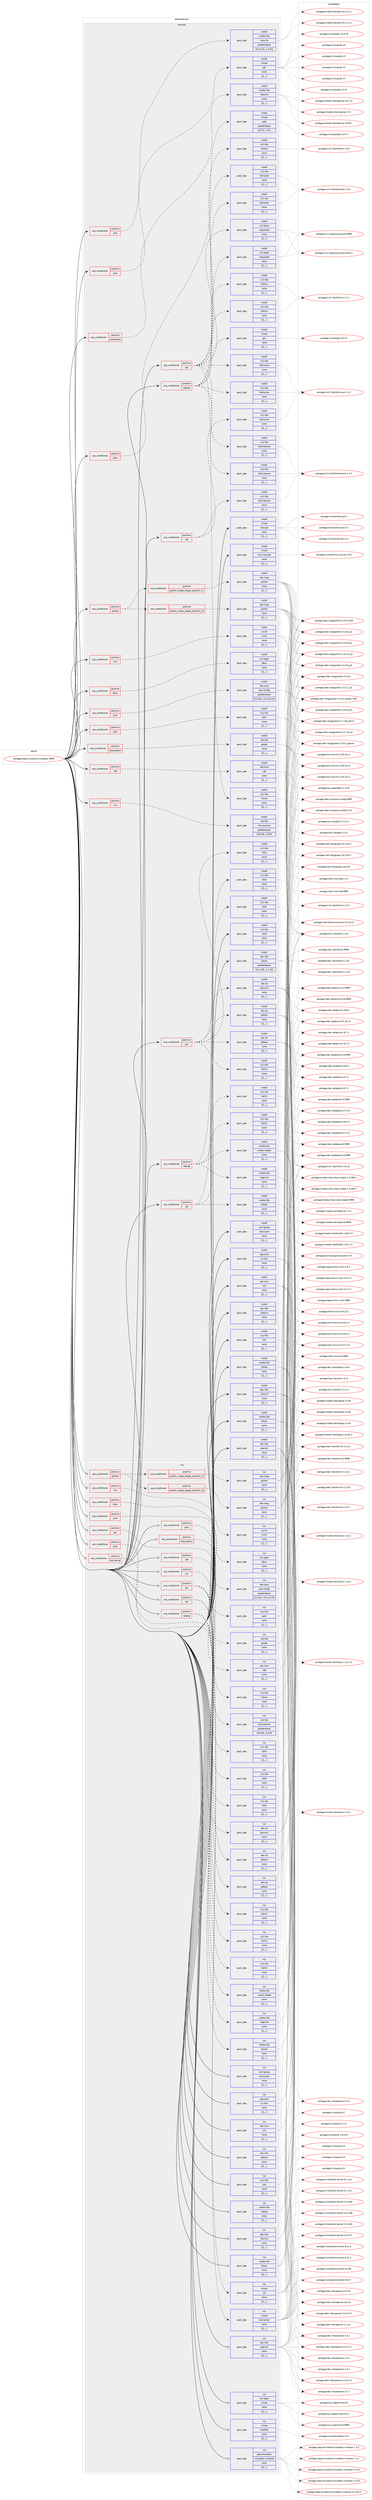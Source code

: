 digraph prolog {

# *************
# Graph options
# *************

newrank=true;
concentrate=true;
compound=true;
graph [rankdir=LR,fontname=Helvetica,fontsize=10,ranksep=1.5];#, ranksep=2.5, nodesep=0.2];
edge  [arrowhead=vee];
node  [fontname=Helvetica,fontsize=10];

# **********
# The ebuild
# **********

subgraph cluster_leftcol {
color=gray;
label=<<i>ebuild</i>>;
id [label="portage://app-emulation/virtualbox-9999", color=red, width=4, href="../app-emulation/virtualbox-9999.svg"];
}

# ****************
# The dependencies
# ****************

subgraph cluster_midcol {
color=gray;
label=<<i>dependencies</i>>;
subgraph cluster_compile {
fillcolor="#eeeeee";
style=filled;
label=<<i>compile</i>>;
subgraph cond7606 {
dependency27300 [label=<<TABLE BORDER="0" CELLBORDER="1" CELLSPACING="0" CELLPADDING="4"><TR><TD ROWSPAN="3" CELLPADDING="10">use_conditional</TD></TR><TR><TD>positive</TD></TR><TR><TD>alsa</TD></TR></TABLE>>, shape=none, color=red];
subgraph pack19515 {
dependency27303 [label=<<TABLE BORDER="0" CELLBORDER="1" CELLSPACING="0" CELLPADDING="4" WIDTH="220"><TR><TD ROWSPAN="6" CELLPADDING="30">pack_dep</TD></TR><TR><TD WIDTH="110">install</TD></TR><TR><TD>media-libs</TD></TR><TR><TD>alsa-lib</TD></TR><TR><TD>greaterequal</TD></TR><TR><TD>[[1,0,13],,,1.0.13]</TD></TR></TABLE>>, shape=none, color=blue];
}
dependency27300:e -> dependency27303:w [weight=20,style="dashed",arrowhead="vee"];
}
id:e -> dependency27300:w [weight=20,style="solid",arrowhead="vee"];
subgraph cond7635 {
dependency27338 [label=<<TABLE BORDER="0" CELLBORDER="1" CELLSPACING="0" CELLPADDING="4"><TR><TD ROWSPAN="3" CELLPADDING="10">use_conditional</TD></TR><TR><TD>positive</TD></TR><TR><TD>dbus</TD></TR></TABLE>>, shape=none, color=red];
subgraph pack19559 {
dependency27357 [label=<<TABLE BORDER="0" CELLBORDER="1" CELLSPACING="0" CELLPADDING="4" WIDTH="220"><TR><TD ROWSPAN="6" CELLPADDING="30">pack_dep</TD></TR><TR><TD WIDTH="110">install</TD></TR><TR><TD>sys-apps</TD></TR><TR><TD>dbus</TD></TR><TR><TD>none</TD></TR><TR><TD>[[],,,,]</TD></TR></TABLE>>, shape=none, color=blue];
}
dependency27338:e -> dependency27357:w [weight=20,style="dashed",arrowhead="vee"];
}
id:e -> dependency27338:w [weight=20,style="solid",arrowhead="vee"];
subgraph cond7652 {
dependency27392 [label=<<TABLE BORDER="0" CELLBORDER="1" CELLSPACING="0" CELLPADDING="4"><TR><TD ROWSPAN="3" CELLPADDING="10">use_conditional</TD></TR><TR><TD>positive</TD></TR><TR><TD>gui</TD></TR></TABLE>>, shape=none, color=red];
subgraph pack19587 {
dependency27403 [label=<<TABLE BORDER="0" CELLBORDER="1" CELLSPACING="0" CELLPADDING="4" WIDTH="220"><TR><TD ROWSPAN="6" CELLPADDING="30">pack_dep</TD></TR><TR><TD WIDTH="110">install</TD></TR><TR><TD>dev-qt</TD></TR><TR><TD>qtbase</TD></TR><TR><TD>none</TD></TR><TR><TD>[[],,,,]</TD></TR></TABLE>>, shape=none, color=blue];
}
dependency27392:e -> dependency27403:w [weight=20,style="dashed",arrowhead="vee"];
subgraph pack19653 {
dependency27504 [label=<<TABLE BORDER="0" CELLBORDER="1" CELLSPACING="0" CELLPADDING="4" WIDTH="220"><TR><TD ROWSPAN="6" CELLPADDING="30">pack_dep</TD></TR><TR><TD WIDTH="110">install</TD></TR><TR><TD>dev-qt</TD></TR><TR><TD>qtscxml</TD></TR><TR><TD>none</TD></TR><TR><TD>[[],,,,]</TD></TR></TABLE>>, shape=none, color=blue];
}
dependency27392:e -> dependency27504:w [weight=20,style="dashed",arrowhead="vee"];
subgraph pack19662 {
dependency27562 [label=<<TABLE BORDER="0" CELLBORDER="1" CELLSPACING="0" CELLPADDING="4" WIDTH="220"><TR><TD ROWSPAN="6" CELLPADDING="30">pack_dep</TD></TR><TR><TD WIDTH="110">install</TD></TR><TR><TD>dev-qt</TD></TR><TR><TD>qttools</TD></TR><TR><TD>none</TD></TR><TR><TD>[[],,,,]</TD></TR></TABLE>>, shape=none, color=blue];
}
dependency27392:e -> dependency27562:w [weight=20,style="dashed",arrowhead="vee"];
subgraph pack19701 {
dependency27598 [label=<<TABLE BORDER="0" CELLBORDER="1" CELLSPACING="0" CELLPADDING="4" WIDTH="220"><TR><TD ROWSPAN="6" CELLPADDING="30">pack_dep</TD></TR><TR><TD WIDTH="110">install</TD></TR><TR><TD>x11-libs</TD></TR><TR><TD>libX11</TD></TR><TR><TD>none</TD></TR><TR><TD>[[],,,,]</TD></TR></TABLE>>, shape=none, color=blue];
}
dependency27392:e -> dependency27598:w [weight=20,style="dashed",arrowhead="vee"];
subgraph pack19725 {
dependency27606 [label=<<TABLE BORDER="0" CELLBORDER="1" CELLSPACING="0" CELLPADDING="4" WIDTH="220"><TR><TD ROWSPAN="6" CELLPADDING="30">pack_dep</TD></TR><TR><TD WIDTH="110">install</TD></TR><TR><TD>x11-libs</TD></TR><TR><TD>libXt</TD></TR><TR><TD>none</TD></TR><TR><TD>[[],,,,]</TD></TR></TABLE>>, shape=none, color=blue];
}
dependency27392:e -> dependency27606:w [weight=20,style="dashed",arrowhead="vee"];
}
id:e -> dependency27392:w [weight=20,style="solid",arrowhead="vee"];
subgraph cond7725 {
dependency27621 [label=<<TABLE BORDER="0" CELLBORDER="1" CELLSPACING="0" CELLPADDING="4"><TR><TD ROWSPAN="3" CELLPADDING="10">use_conditional</TD></TR><TR><TD>positive</TD></TR><TR><TD>gui</TD></TR></TABLE>>, shape=none, color=red];
subgraph pack19742 {
dependency27626 [label=<<TABLE BORDER="0" CELLBORDER="1" CELLSPACING="0" CELLPADDING="4" WIDTH="220"><TR><TD ROWSPAN="6" CELLPADDING="30">pack_dep</TD></TR><TR><TD WIDTH="110">install</TD></TR><TR><TD>x11-base</TD></TR><TR><TD>xorg-proto</TD></TR><TR><TD>none</TD></TR><TR><TD>[[],,,,]</TD></TR></TABLE>>, shape=none, color=blue];
}
dependency27621:e -> dependency27626:w [weight=20,style="dashed",arrowhead="vee"];
subgraph pack19747 {
dependency27697 [label=<<TABLE BORDER="0" CELLBORDER="1" CELLSPACING="0" CELLPADDING="4" WIDTH="220"><TR><TD ROWSPAN="6" CELLPADDING="30">pack_dep</TD></TR><TR><TD WIDTH="110">install</TD></TR><TR><TD>x11-libs</TD></TR><TR><TD>libxcb</TD></TR><TR><TD>none</TD></TR><TR><TD>[[],,,,]</TD></TR></TABLE>>, shape=none, color=blue];
}
dependency27621:e -> dependency27697:w [weight=20,style="dashed",arrowhead="vee"];
subgraph pack19807 {
dependency27727 [label=<<TABLE BORDER="0" CELLBORDER="1" CELLSPACING="0" CELLPADDING="4" WIDTH="220"><TR><TD ROWSPAN="6" CELLPADDING="30">pack_dep</TD></TR><TR><TD WIDTH="110">install</TD></TR><TR><TD>x11-libs</TD></TR><TR><TD>libXcursor</TD></TR><TR><TD>none</TD></TR><TR><TD>[[],,,,]</TD></TR></TABLE>>, shape=none, color=blue];
}
dependency27621:e -> dependency27727:w [weight=20,style="dashed",arrowhead="vee"];
subgraph pack19861 {
dependency27826 [label=<<TABLE BORDER="0" CELLBORDER="1" CELLSPACING="0" CELLPADDING="4" WIDTH="220"><TR><TD ROWSPAN="6" CELLPADDING="30">pack_dep</TD></TR><TR><TD WIDTH="110">install</TD></TR><TR><TD>x11-libs</TD></TR><TR><TD>libXext</TD></TR><TR><TD>none</TD></TR><TR><TD>[[],,,,]</TD></TR></TABLE>>, shape=none, color=blue];
}
dependency27621:e -> dependency27826:w [weight=20,style="dashed",arrowhead="vee"];
subgraph pack19918 {
dependency27955 [label=<<TABLE BORDER="0" CELLBORDER="1" CELLSPACING="0" CELLPADDING="4" WIDTH="220"><TR><TD ROWSPAN="6" CELLPADDING="30">pack_dep</TD></TR><TR><TD WIDTH="110">install</TD></TR><TR><TD>x11-libs</TD></TR><TR><TD>libXinerama</TD></TR><TR><TD>none</TD></TR><TR><TD>[[],,,,]</TD></TR></TABLE>>, shape=none, color=blue];
}
dependency27621:e -> dependency27955:w [weight=20,style="dashed",arrowhead="vee"];
subgraph pack20002 {
dependency28067 [label=<<TABLE BORDER="0" CELLBORDER="1" CELLSPACING="0" CELLPADDING="4" WIDTH="220"><TR><TD ROWSPAN="6" CELLPADDING="30">pack_dep</TD></TR><TR><TD WIDTH="110">install</TD></TR><TR><TD>x11-libs</TD></TR><TR><TD>libXmu</TD></TR><TR><TD>none</TD></TR><TR><TD>[[],,,,]</TD></TR></TABLE>>, shape=none, color=blue];
}
dependency27621:e -> dependency28067:w [weight=20,style="dashed",arrowhead="vee"];
subgraph pack20047 {
dependency28069 [label=<<TABLE BORDER="0" CELLBORDER="1" CELLSPACING="0" CELLPADDING="4" WIDTH="220"><TR><TD ROWSPAN="6" CELLPADDING="30">pack_dep</TD></TR><TR><TD WIDTH="110">install</TD></TR><TR><TD>x11-libs</TD></TR><TR><TD>libXrandr</TD></TR><TR><TD>none</TD></TR><TR><TD>[[],,,,]</TD></TR></TABLE>>, shape=none, color=blue];
}
dependency27621:e -> dependency28069:w [weight=20,style="dashed",arrowhead="vee"];
}
id:e -> dependency27621:w [weight=20,style="solid",arrowhead="vee"];
subgraph cond7846 {
dependency28095 [label=<<TABLE BORDER="0" CELLBORDER="1" CELLSPACING="0" CELLPADDING="4"><TR><TD ROWSPAN="3" CELLPADDING="10">use_conditional</TD></TR><TR><TD>positive</TD></TR><TR><TD>java</TD></TR></TABLE>>, shape=none, color=red];
subgraph pack20106 {
dependency28178 [label=<<TABLE BORDER="0" CELLBORDER="1" CELLSPACING="0" CELLPADDING="4" WIDTH="220"><TR><TD ROWSPAN="6" CELLPADDING="30">pack_dep</TD></TR><TR><TD WIDTH="110">install</TD></TR><TR><TD>dev-java</TD></TR><TR><TD>java-config</TD></TR><TR><TD>greaterequal</TD></TR><TR><TD>[[2,2,0],,-r3,2.2.0-r3]</TD></TR></TABLE>>, shape=none, color=blue];
}
dependency28095:e -> dependency28178:w [weight=20,style="dashed",arrowhead="vee"];
}
id:e -> dependency28095:w [weight=20,style="solid",arrowhead="vee"];
subgraph cond7870 {
dependency28187 [label=<<TABLE BORDER="0" CELLBORDER="1" CELLSPACING="0" CELLPADDING="4"><TR><TD ROWSPAN="3" CELLPADDING="10">use_conditional</TD></TR><TR><TD>positive</TD></TR><TR><TD>java</TD></TR></TABLE>>, shape=none, color=red];
subgraph pack20132 {
dependency28211 [label=<<TABLE BORDER="0" CELLBORDER="1" CELLSPACING="0" CELLPADDING="4" WIDTH="220"><TR><TD ROWSPAN="6" CELLPADDING="30">pack_dep</TD></TR><TR><TD WIDTH="110">install</TD></TR><TR><TD>virtual</TD></TR><TR><TD>jdk</TD></TR><TR><TD>none</TD></TR><TR><TD>[[],,,,]</TD></TR></TABLE>>, shape=none, color=blue];
}
dependency28187:e -> dependency28211:w [weight=20,style="dashed",arrowhead="vee"];
}
id:e -> dependency28187:w [weight=20,style="solid",arrowhead="vee"];
subgraph cond7886 {
dependency28219 [label=<<TABLE BORDER="0" CELLBORDER="1" CELLSPACING="0" CELLPADDING="4"><TR><TD ROWSPAN="3" CELLPADDING="10">use_conditional</TD></TR><TR><TD>positive</TD></TR><TR><TD>lvm</TD></TR></TABLE>>, shape=none, color=red];
subgraph pack20216 {
dependency28342 [label=<<TABLE BORDER="0" CELLBORDER="1" CELLSPACING="0" CELLPADDING="4" WIDTH="220"><TR><TD ROWSPAN="6" CELLPADDING="30">pack_dep</TD></TR><TR><TD WIDTH="110">install</TD></TR><TR><TD>sys-fs</TD></TR><TR><TD>lvm2</TD></TR><TR><TD>none</TD></TR><TR><TD>[[],,,,]</TD></TR></TABLE>>, shape=none, color=blue];
}
dependency28219:e -> dependency28342:w [weight=20,style="dashed",arrowhead="vee"];
}
id:e -> dependency28219:w [weight=20,style="solid",arrowhead="vee"];
subgraph cond7932 {
dependency28368 [label=<<TABLE BORDER="0" CELLBORDER="1" CELLSPACING="0" CELLPADDING="4"><TR><TD ROWSPAN="3" CELLPADDING="10">use_conditional</TD></TR><TR><TD>positive</TD></TR><TR><TD>opengl</TD></TR></TABLE>>, shape=none, color=red];
subgraph pack20262 {
dependency28394 [label=<<TABLE BORDER="0" CELLBORDER="1" CELLSPACING="0" CELLPADDING="4" WIDTH="220"><TR><TD ROWSPAN="6" CELLPADDING="30">pack_dep</TD></TR><TR><TD WIDTH="110">install</TD></TR><TR><TD>media-libs</TD></TR><TR><TD>libglvnd</TD></TR><TR><TD>none</TD></TR><TR><TD>[[],,,,]</TD></TR></TABLE>>, shape=none, color=blue];
}
dependency28368:e -> dependency28394:w [weight=20,style="dashed",arrowhead="vee"];
subgraph pack20282 {
dependency28424 [label=<<TABLE BORDER="0" CELLBORDER="1" CELLSPACING="0" CELLPADDING="4" WIDTH="220"><TR><TD ROWSPAN="6" CELLPADDING="30">pack_dep</TD></TR><TR><TD WIDTH="110">install</TD></TR><TR><TD>media-libs</TD></TR><TR><TD>vulkan-loader</TD></TR><TR><TD>none</TD></TR><TR><TD>[[],,,,]</TD></TR></TABLE>>, shape=none, color=blue];
}
dependency28368:e -> dependency28424:w [weight=20,style="dashed",arrowhead="vee"];
subgraph pack20287 {
dependency28451 [label=<<TABLE BORDER="0" CELLBORDER="1" CELLSPACING="0" CELLPADDING="4" WIDTH="220"><TR><TD ROWSPAN="6" CELLPADDING="30">pack_dep</TD></TR><TR><TD WIDTH="110">install</TD></TR><TR><TD>x11-libs</TD></TR><TR><TD>libX11</TD></TR><TR><TD>none</TD></TR><TR><TD>[[],,,,]</TD></TR></TABLE>>, shape=none, color=blue];
}
dependency28368:e -> dependency28451:w [weight=20,style="dashed",arrowhead="vee"];
subgraph pack20306 {
dependency28474 [label=<<TABLE BORDER="0" CELLBORDER="1" CELLSPACING="0" CELLPADDING="4" WIDTH="220"><TR><TD ROWSPAN="6" CELLPADDING="30">pack_dep</TD></TR><TR><TD WIDTH="110">install</TD></TR><TR><TD>x11-libs</TD></TR><TR><TD>libXt</TD></TR><TR><TD>none</TD></TR><TR><TD>[[],,,,]</TD></TR></TABLE>>, shape=none, color=blue];
}
dependency28368:e -> dependency28474:w [weight=20,style="dashed",arrowhead="vee"];
}
id:e -> dependency28368:w [weight=20,style="solid",arrowhead="vee"];
subgraph cond7966 {
dependency28636 [label=<<TABLE BORDER="0" CELLBORDER="1" CELLSPACING="0" CELLPADDING="4"><TR><TD ROWSPAN="3" CELLPADDING="10">use_conditional</TD></TR><TR><TD>positive</TD></TR><TR><TD>opengl</TD></TR></TABLE>>, shape=none, color=red];
subgraph pack20445 {
dependency28640 [label=<<TABLE BORDER="0" CELLBORDER="1" CELLSPACING="0" CELLPADDING="4" WIDTH="220"><TR><TD ROWSPAN="6" CELLPADDING="30">pack_dep</TD></TR><TR><TD WIDTH="110">install</TD></TR><TR><TD>x11-base</TD></TR><TR><TD>xorg-proto</TD></TR><TR><TD>none</TD></TR><TR><TD>[[],,,,]</TD></TR></TABLE>>, shape=none, color=blue];
}
dependency28636:e -> dependency28640:w [weight=20,style="dashed",arrowhead="vee"];
subgraph pack20449 {
dependency28646 [label=<<TABLE BORDER="0" CELLBORDER="1" CELLSPACING="0" CELLPADDING="4" WIDTH="220"><TR><TD ROWSPAN="6" CELLPADDING="30">pack_dep</TD></TR><TR><TD WIDTH="110">install</TD></TR><TR><TD>x11-libs</TD></TR><TR><TD>libXcursor</TD></TR><TR><TD>none</TD></TR><TR><TD>[[],,,,]</TD></TR></TABLE>>, shape=none, color=blue];
}
dependency28636:e -> dependency28646:w [weight=20,style="dashed",arrowhead="vee"];
subgraph pack20494 {
dependency28738 [label=<<TABLE BORDER="0" CELLBORDER="1" CELLSPACING="0" CELLPADDING="4" WIDTH="220"><TR><TD ROWSPAN="6" CELLPADDING="30">pack_dep</TD></TR><TR><TD WIDTH="110">install</TD></TR><TR><TD>x11-libs</TD></TR><TR><TD>libXinerama</TD></TR><TR><TD>none</TD></TR><TR><TD>[[],,,,]</TD></TR></TABLE>>, shape=none, color=blue];
}
dependency28636:e -> dependency28738:w [weight=20,style="dashed",arrowhead="vee"];
subgraph pack20512 {
dependency28745 [label=<<TABLE BORDER="0" CELLBORDER="1" CELLSPACING="0" CELLPADDING="4" WIDTH="220"><TR><TD ROWSPAN="6" CELLPADDING="30">pack_dep</TD></TR><TR><TD WIDTH="110">install</TD></TR><TR><TD>x11-libs</TD></TR><TR><TD>libXmu</TD></TR><TR><TD>none</TD></TR><TR><TD>[[],,,,]</TD></TR></TABLE>>, shape=none, color=blue];
}
dependency28636:e -> dependency28745:w [weight=20,style="dashed",arrowhead="vee"];
subgraph pack20534 {
dependency28798 [label=<<TABLE BORDER="0" CELLBORDER="1" CELLSPACING="0" CELLPADDING="4" WIDTH="220"><TR><TD ROWSPAN="6" CELLPADDING="30">pack_dep</TD></TR><TR><TD WIDTH="110">install</TD></TR><TR><TD>x11-libs</TD></TR><TR><TD>libXrandr</TD></TR><TR><TD>none</TD></TR><TR><TD>[[],,,,]</TD></TR></TABLE>>, shape=none, color=blue];
}
dependency28636:e -> dependency28798:w [weight=20,style="dashed",arrowhead="vee"];
subgraph pack20600 {
dependency28893 [label=<<TABLE BORDER="0" CELLBORDER="1" CELLSPACING="0" CELLPADDING="4" WIDTH="220"><TR><TD ROWSPAN="6" CELLPADDING="30">pack_dep</TD></TR><TR><TD WIDTH="110">install</TD></TR><TR><TD>virtual</TD></TR><TR><TD>glu</TD></TR><TR><TD>none</TD></TR><TR><TD>[[],,,,]</TD></TR></TABLE>>, shape=none, color=blue];
}
dependency28636:e -> dependency28893:w [weight=20,style="dashed",arrowhead="vee"];
}
id:e -> dependency28636:w [weight=20,style="solid",arrowhead="vee"];
subgraph cond8103 {
dependency28993 [label=<<TABLE BORDER="0" CELLBORDER="1" CELLSPACING="0" CELLPADDING="4"><TR><TD ROWSPAN="3" CELLPADDING="10">use_conditional</TD></TR><TR><TD>positive</TD></TR><TR><TD>pam</TD></TR></TABLE>>, shape=none, color=red];
subgraph pack20679 {
dependency29009 [label=<<TABLE BORDER="0" CELLBORDER="1" CELLSPACING="0" CELLPADDING="4" WIDTH="220"><TR><TD ROWSPAN="6" CELLPADDING="30">pack_dep</TD></TR><TR><TD WIDTH="110">install</TD></TR><TR><TD>sys-libs</TD></TR><TR><TD>pam</TD></TR><TR><TD>none</TD></TR><TR><TD>[[],,,,]</TD></TR></TABLE>>, shape=none, color=blue];
}
dependency28993:e -> dependency29009:w [weight=20,style="dashed",arrowhead="vee"];
}
id:e -> dependency28993:w [weight=20,style="solid",arrowhead="vee"];
subgraph cond8119 {
dependency29059 [label=<<TABLE BORDER="0" CELLBORDER="1" CELLSPACING="0" CELLPADDING="4"><TR><TD ROWSPAN="3" CELLPADDING="10">use_conditional</TD></TR><TR><TD>positive</TD></TR><TR><TD>pulseaudio</TD></TR></TABLE>>, shape=none, color=red];
subgraph pack20758 {
dependency29103 [label=<<TABLE BORDER="0" CELLBORDER="1" CELLSPACING="0" CELLPADDING="4" WIDTH="220"><TR><TD ROWSPAN="6" CELLPADDING="30">pack_dep</TD></TR><TR><TD WIDTH="110">install</TD></TR><TR><TD>media-libs</TD></TR><TR><TD>libpulse</TD></TR><TR><TD>none</TD></TR><TR><TD>[[],,,,]</TD></TR></TABLE>>, shape=none, color=blue];
}
dependency29059:e -> dependency29103:w [weight=20,style="dashed",arrowhead="vee"];
}
id:e -> dependency29059:w [weight=20,style="solid",arrowhead="vee"];
subgraph cond8148 {
dependency29109 [label=<<TABLE BORDER="0" CELLBORDER="1" CELLSPACING="0" CELLPADDING="4"><TR><TD ROWSPAN="3" CELLPADDING="10">use_conditional</TD></TR><TR><TD>positive</TD></TR><TR><TD>python</TD></TR></TABLE>>, shape=none, color=red];
subgraph cond8149 {
dependency29139 [label=<<TABLE BORDER="0" CELLBORDER="1" CELLSPACING="0" CELLPADDING="4"><TR><TD ROWSPAN="3" CELLPADDING="10">use_conditional</TD></TR><TR><TD>positive</TD></TR><TR><TD>python_single_target_python3_10</TD></TR></TABLE>>, shape=none, color=red];
subgraph pack20841 {
dependency29273 [label=<<TABLE BORDER="0" CELLBORDER="1" CELLSPACING="0" CELLPADDING="4" WIDTH="220"><TR><TD ROWSPAN="6" CELLPADDING="30">pack_dep</TD></TR><TR><TD WIDTH="110">install</TD></TR><TR><TD>dev-lang</TD></TR><TR><TD>python</TD></TR><TR><TD>none</TD></TR><TR><TD>[[],,,,]</TD></TR></TABLE>>, shape=none, color=blue];
}
dependency29139:e -> dependency29273:w [weight=20,style="dashed",arrowhead="vee"];
}
dependency29109:e -> dependency29139:w [weight=20,style="dashed",arrowhead="vee"];
subgraph cond8198 {
dependency29280 [label=<<TABLE BORDER="0" CELLBORDER="1" CELLSPACING="0" CELLPADDING="4"><TR><TD ROWSPAN="3" CELLPADDING="10">use_conditional</TD></TR><TR><TD>positive</TD></TR><TR><TD>python_single_target_python3_11</TD></TR></TABLE>>, shape=none, color=red];
subgraph pack20884 {
dependency29305 [label=<<TABLE BORDER="0" CELLBORDER="1" CELLSPACING="0" CELLPADDING="4" WIDTH="220"><TR><TD ROWSPAN="6" CELLPADDING="30">pack_dep</TD></TR><TR><TD WIDTH="110">install</TD></TR><TR><TD>dev-lang</TD></TR><TR><TD>python</TD></TR><TR><TD>none</TD></TR><TR><TD>[[],,,,]</TD></TR></TABLE>>, shape=none, color=blue];
}
dependency29280:e -> dependency29305:w [weight=20,style="dashed",arrowhead="vee"];
}
dependency29109:e -> dependency29280:w [weight=20,style="dashed",arrowhead="vee"];
}
id:e -> dependency29109:w [weight=20,style="solid",arrowhead="vee"];
subgraph cond8210 {
dependency29313 [label=<<TABLE BORDER="0" CELLBORDER="1" CELLSPACING="0" CELLPADDING="4"><TR><TD ROWSPAN="3" CELLPADDING="10">use_conditional</TD></TR><TR><TD>positive</TD></TR><TR><TD>sdl</TD></TR></TABLE>>, shape=none, color=red];
subgraph pack20891 {
dependency29332 [label=<<TABLE BORDER="0" CELLBORDER="1" CELLSPACING="0" CELLPADDING="4" WIDTH="220"><TR><TD ROWSPAN="6" CELLPADDING="30">pack_dep</TD></TR><TR><TD WIDTH="110">install</TD></TR><TR><TD>media-libs</TD></TR><TR><TD>libsdl2</TD></TR><TR><TD>none</TD></TR><TR><TD>[[],,,,]</TD></TR></TABLE>>, shape=none, color=blue];
}
dependency29313:e -> dependency29332:w [weight=20,style="dashed",arrowhead="vee"];
subgraph pack20907 {
dependency29336 [label=<<TABLE BORDER="0" CELLBORDER="1" CELLSPACING="0" CELLPADDING="4" WIDTH="220"><TR><TD ROWSPAN="6" CELLPADDING="30">pack_dep</TD></TR><TR><TD WIDTH="110">install</TD></TR><TR><TD>x11-libs</TD></TR><TR><TD>libX11</TD></TR><TR><TD>none</TD></TR><TR><TD>[[],,,,]</TD></TR></TABLE>>, shape=none, color=blue];
}
dependency29313:e -> dependency29336:w [weight=20,style="dashed",arrowhead="vee"];
subgraph pack20967 {
dependency29424 [label=<<TABLE BORDER="0" CELLBORDER="1" CELLSPACING="0" CELLPADDING="4" WIDTH="220"><TR><TD ROWSPAN="6" CELLPADDING="30">pack_dep</TD></TR><TR><TD WIDTH="110">install</TD></TR><TR><TD>x11-libs</TD></TR><TR><TD>libXt</TD></TR><TR><TD>none</TD></TR><TR><TD>[[],,,,]</TD></TR></TABLE>>, shape=none, color=blue];
}
dependency29313:e -> dependency29424:w [weight=20,style="dashed",arrowhead="vee"];
}
id:e -> dependency29313:w [weight=20,style="solid",arrowhead="vee"];
subgraph cond8246 {
dependency29465 [label=<<TABLE BORDER="0" CELLBORDER="1" CELLSPACING="0" CELLPADDING="4"><TR><TD ROWSPAN="3" CELLPADDING="10">use_conditional</TD></TR><TR><TD>positive</TD></TR><TR><TD>sdl</TD></TR></TABLE>>, shape=none, color=red];
subgraph pack21010 {
dependency29532 [label=<<TABLE BORDER="0" CELLBORDER="1" CELLSPACING="0" CELLPADDING="4" WIDTH="220"><TR><TD ROWSPAN="6" CELLPADDING="30">pack_dep</TD></TR><TR><TD WIDTH="110">install</TD></TR><TR><TD>x11-libs</TD></TR><TR><TD>libXcursor</TD></TR><TR><TD>none</TD></TR><TR><TD>[[],,,,]</TD></TR></TABLE>>, shape=none, color=blue];
}
dependency29465:e -> dependency29532:w [weight=20,style="dashed",arrowhead="vee"];
subgraph pack21044 {
dependency29563 [label=<<TABLE BORDER="0" CELLBORDER="1" CELLSPACING="0" CELLPADDING="4" WIDTH="220"><TR><TD ROWSPAN="6" CELLPADDING="30">pack_dep</TD></TR><TR><TD WIDTH="110">install</TD></TR><TR><TD>x11-libs</TD></TR><TR><TD>libXinerama</TD></TR><TR><TD>none</TD></TR><TR><TD>[[],,,,]</TD></TR></TABLE>>, shape=none, color=blue];
}
dependency29465:e -> dependency29563:w [weight=20,style="dashed",arrowhead="vee"];
}
id:e -> dependency29465:w [weight=20,style="solid",arrowhead="vee"];
subgraph cond8301 {
dependency29684 [label=<<TABLE BORDER="0" CELLBORDER="1" CELLSPACING="0" CELLPADDING="4"><TR><TD ROWSPAN="3" CELLPADDING="10">use_conditional</TD></TR><TR><TD>positive</TD></TR><TR><TD>udev</TD></TR></TABLE>>, shape=none, color=red];
subgraph pack21237 {
dependency29809 [label=<<TABLE BORDER="0" CELLBORDER="1" CELLSPACING="0" CELLPADDING="4" WIDTH="220"><TR><TD ROWSPAN="6" CELLPADDING="30">pack_dep</TD></TR><TR><TD WIDTH="110">install</TD></TR><TR><TD>virtual</TD></TR><TR><TD>udev</TD></TR><TR><TD>greaterequal</TD></TR><TR><TD>[[171],,,171]</TD></TR></TABLE>>, shape=none, color=blue];
}
dependency29684:e -> dependency29809:w [weight=20,style="dashed",arrowhead="vee"];
}
id:e -> dependency29684:w [weight=20,style="solid",arrowhead="vee"];
subgraph cond8357 {
dependency29837 [label=<<TABLE BORDER="0" CELLBORDER="1" CELLSPACING="0" CELLPADDING="4"><TR><TD ROWSPAN="3" CELLPADDING="10">use_conditional</TD></TR><TR><TD>positive</TD></TR><TR><TD>vboxwebsrv</TD></TR></TABLE>>, shape=none, color=red];
subgraph pack21291 {
dependency29896 [label=<<TABLE BORDER="0" CELLBORDER="1" CELLSPACING="0" CELLPADDING="4" WIDTH="220"><TR><TD ROWSPAN="6" CELLPADDING="30">pack_dep</TD></TR><TR><TD WIDTH="110">install</TD></TR><TR><TD>net-libs</TD></TR><TR><TD>gsoap</TD></TR><TR><TD>none</TD></TR><TR><TD>[[],,,,]</TD></TR></TABLE>>, shape=none, color=blue];
}
dependency29837:e -> dependency29896:w [weight=20,style="dashed",arrowhead="vee"];
}
id:e -> dependency29837:w [weight=20,style="solid",arrowhead="vee"];
subgraph cond8374 {
dependency29939 [label=<<TABLE BORDER="0" CELLBORDER="1" CELLSPACING="0" CELLPADDING="4"><TR><TD ROWSPAN="3" CELLPADDING="10">use_conditional</TD></TR><TR><TD>positive</TD></TR><TR><TD>vde</TD></TR></TABLE>>, shape=none, color=red];
subgraph pack21316 {
dependency29958 [label=<<TABLE BORDER="0" CELLBORDER="1" CELLSPACING="0" CELLPADDING="4" WIDTH="220"><TR><TD ROWSPAN="6" CELLPADDING="30">pack_dep</TD></TR><TR><TD WIDTH="110">install</TD></TR><TR><TD>net-misc</TD></TR><TR><TD>vde</TD></TR><TR><TD>none</TD></TR><TR><TD>[[],,,,]</TD></TR></TABLE>>, shape=none, color=blue];
}
dependency29939:e -> dependency29958:w [weight=20,style="dashed",arrowhead="vee"];
}
id:e -> dependency29939:w [weight=20,style="solid",arrowhead="vee"];
subgraph cond8394 {
dependency29965 [label=<<TABLE BORDER="0" CELLBORDER="1" CELLSPACING="0" CELLPADDING="4"><TR><TD ROWSPAN="3" CELLPADDING="10">use_conditional</TD></TR><TR><TD>positive</TD></TR><TR><TD>vnc</TD></TR></TABLE>>, shape=none, color=red];
subgraph pack21337 {
dependency30069 [label=<<TABLE BORDER="0" CELLBORDER="1" CELLSPACING="0" CELLPADDING="4" WIDTH="220"><TR><TD ROWSPAN="6" CELLPADDING="30">pack_dep</TD></TR><TR><TD WIDTH="110">install</TD></TR><TR><TD>net-libs</TD></TR><TR><TD>libvncserver</TD></TR><TR><TD>greaterequal</TD></TR><TR><TD>[[0,9,9],,,0.9.9]</TD></TR></TABLE>>, shape=none, color=blue];
}
dependency29965:e -> dependency30069:w [weight=20,style="dashed",arrowhead="vee"];
}
id:e -> dependency29965:w [weight=20,style="solid",arrowhead="vee"];
subgraph pack21411 {
dependency30096 [label=<<TABLE BORDER="0" CELLBORDER="1" CELLSPACING="0" CELLPADDING="4" WIDTH="220"><TR><TD ROWSPAN="6" CELLPADDING="30">pack_dep</TD></TR><TR><TD WIDTH="110">install</TD></TR><TR><TD>acct-group</TD></TR><TR><TD>vboxusers</TD></TR><TR><TD>none</TD></TR><TR><TD>[[],,,,]</TD></TR></TABLE>>, shape=none, color=blue];
}
id:e -> dependency30096:w [weight=20,style="solid",arrowhead="vee"];
subgraph pack21445 {
dependency30122 [label=<<TABLE BORDER="0" CELLBORDER="1" CELLSPACING="0" CELLPADDING="4" WIDTH="220"><TR><TD ROWSPAN="6" CELLPADDING="30">pack_dep</TD></TR><TR><TD WIDTH="110">install</TD></TR><TR><TD>app-arch</TD></TR><TR><TD>xz-utils</TD></TR><TR><TD>none</TD></TR><TR><TD>[[],,,,]</TD></TR></TABLE>>, shape=none, color=blue];
}
id:e -> dependency30122:w [weight=20,style="solid",arrowhead="vee"];
subgraph pack21447 {
dependency30173 [label=<<TABLE BORDER="0" CELLBORDER="1" CELLSPACING="0" CELLPADDING="4" WIDTH="220"><TR><TD ROWSPAN="6" CELLPADDING="30">pack_dep</TD></TR><TR><TD WIDTH="110">install</TD></TR><TR><TD>dev-libs</TD></TR><TR><TD>libtpms</TD></TR><TR><TD>none</TD></TR><TR><TD>[[],,,,]</TD></TR></TABLE>>, shape=none, color=blue];
}
id:e -> dependency30173:w [weight=20,style="solid",arrowhead="vee"];
subgraph pack21479 {
dependency30196 [label=<<TABLE BORDER="0" CELLBORDER="1" CELLSPACING="0" CELLPADDING="4" WIDTH="220"><TR><TD ROWSPAN="6" CELLPADDING="30">pack_dep</TD></TR><TR><TD WIDTH="110">install</TD></TR><TR><TD>dev-libs</TD></TR><TR><TD>libxml2</TD></TR><TR><TD>none</TD></TR><TR><TD>[[],,,,]</TD></TR></TABLE>>, shape=none, color=blue];
}
id:e -> dependency30196:w [weight=20,style="solid",arrowhead="vee"];
subgraph pack21511 {
dependency30246 [label=<<TABLE BORDER="0" CELLBORDER="1" CELLSPACING="0" CELLPADDING="4" WIDTH="220"><TR><TD ROWSPAN="6" CELLPADDING="30">pack_dep</TD></TR><TR><TD WIDTH="110">install</TD></TR><TR><TD>dev-libs</TD></TR><TR><TD>libxslt</TD></TR><TR><TD>greaterequal</TD></TR><TR><TD>[[1,1,19],,,1.1.19]</TD></TR></TABLE>>, shape=none, color=blue];
}
id:e -> dependency30246:w [weight=20,style="solid",arrowhead="vee"];
subgraph pack21530 {
dependency30269 [label=<<TABLE BORDER="0" CELLBORDER="1" CELLSPACING="0" CELLPADDING="4" WIDTH="220"><TR><TD ROWSPAN="6" CELLPADDING="30">pack_dep</TD></TR><TR><TD WIDTH="110">install</TD></TR><TR><TD>dev-libs</TD></TR><TR><TD>openssl</TD></TR><TR><TD>none</TD></TR><TR><TD>[[],,,,]</TD></TR></TABLE>>, shape=none, color=blue];
}
id:e -> dependency30269:w [weight=20,style="solid",arrowhead="vee"];
subgraph pack21618 {
dependency30380 [label=<<TABLE BORDER="0" CELLBORDER="1" CELLSPACING="0" CELLPADDING="4" WIDTH="220"><TR><TD ROWSPAN="6" CELLPADDING="30">pack_dep</TD></TR><TR><TD WIDTH="110">install</TD></TR><TR><TD>media-libs</TD></TR><TR><TD>libpng</TD></TR><TR><TD>none</TD></TR><TR><TD>[[],,,,]</TD></TR></TABLE>>, shape=none, color=blue];
}
id:e -> dependency30380:w [weight=20,style="solid",arrowhead="vee"];
subgraph pack21619 {
dependency30386 [label=<<TABLE BORDER="0" CELLBORDER="1" CELLSPACING="0" CELLPADDING="4" WIDTH="220"><TR><TD ROWSPAN="6" CELLPADDING="30">pack_dep</TD></TR><TR><TD WIDTH="110">install</TD></TR><TR><TD>media-libs</TD></TR><TR><TD>libvpx</TD></TR><TR><TD>none</TD></TR><TR><TD>[[],,,,]</TD></TR></TABLE>>, shape=none, color=blue];
}
id:e -> dependency30386:w [weight=20,style="solid",arrowhead="vee"];
subgraph pack21639 {
dependency30529 [label=<<TABLE BORDER="0" CELLBORDER="1" CELLSPACING="0" CELLPADDING="4" WIDTH="220"><TR><TD ROWSPAN="6" CELLPADDING="30">pack_dep</TD></TR><TR><TD WIDTH="110">install</TD></TR><TR><TD>net-misc</TD></TR><TR><TD>curl</TD></TR><TR><TD>none</TD></TR><TR><TD>[[],,,,]</TD></TR></TABLE>>, shape=none, color=blue];
}
id:e -> dependency30529:w [weight=20,style="solid",arrowhead="vee"];
subgraph pack21730 {
dependency30613 [label=<<TABLE BORDER="0" CELLBORDER="1" CELLSPACING="0" CELLPADDING="4" WIDTH="220"><TR><TD ROWSPAN="6" CELLPADDING="30">pack_dep</TD></TR><TR><TD WIDTH="110">install</TD></TR><TR><TD>sys-libs</TD></TR><TR><TD>zlib</TD></TR><TR><TD>none</TD></TR><TR><TD>[[],,,,]</TD></TR></TABLE>>, shape=none, color=blue];
}
id:e -> dependency30613:w [weight=20,style="solid",arrowhead="vee"];
subgraph pack21770 {
dependency30666 [label=<<TABLE BORDER="0" CELLBORDER="1" CELLSPACING="0" CELLPADDING="4" WIDTH="220"><TR><TD ROWSPAN="6" CELLPADDING="30">pack_dep</TD></TR><TR><TD WIDTH="110">install</TD></TR><TR><TD>virtual</TD></TR><TR><TD>libcrypt</TD></TR><TR><TD>none</TD></TR><TR><TD>[[],,,,]</TD></TR></TABLE>>, shape=none, color=blue];
}
id:e -> dependency30666:w [weight=20,style="solid",arrowhead="vee"];
subgraph pack21802 {
dependency30694 [label=<<TABLE BORDER="0" CELLBORDER="1" CELLSPACING="0" CELLPADDING="4" WIDTH="220"><TR><TD ROWSPAN="6" CELLPADDING="30">pack_dep</TD></TR><TR><TD WIDTH="110">install</TD></TR><TR><TD>virtual</TD></TR><TR><TD>linux-sources</TD></TR><TR><TD>none</TD></TR><TR><TD>[[],,,,]</TD></TR></TABLE>>, shape=none, color=blue];
}
id:e -> dependency30694:w [weight=20,style="solid",arrowhead="vee"];
subgraph pack21878 {
dependency30836 [label=<<TABLE BORDER="0" CELLBORDER="1" CELLSPACING="0" CELLPADDING="4" WIDTH="220"><TR><TD ROWSPAN="6" CELLPADDING="30">pack_dep</TD></TR><TR><TD WIDTH="110">install</TD></TR><TR><TD>x11-libs</TD></TR><TR><TD>libXt</TD></TR><TR><TD>none</TD></TR><TR><TD>[[],,,,]</TD></TR></TABLE>>, shape=none, color=blue];
}
id:e -> dependency30836:w [weight=20,style="solid",arrowhead="vee"];
}
subgraph cluster_compileandrun {
fillcolor="#eeeeee";
style=filled;
label=<<i>compile and run</i>>;
}
subgraph cluster_run {
fillcolor="#eeeeee";
style=filled;
label=<<i>run</i>>;
subgraph cond8714 {
dependency30951 [label=<<TABLE BORDER="0" CELLBORDER="1" CELLSPACING="0" CELLPADDING="4"><TR><TD ROWSPAN="3" CELLPADDING="10">use_conditional</TD></TR><TR><TD>positive</TD></TR><TR><TD>dbus</TD></TR></TABLE>>, shape=none, color=red];
subgraph pack21981 {
dependency30957 [label=<<TABLE BORDER="0" CELLBORDER="1" CELLSPACING="0" CELLPADDING="4" WIDTH="220"><TR><TD ROWSPAN="6" CELLPADDING="30">pack_dep</TD></TR><TR><TD WIDTH="110">run</TD></TR><TR><TD>sys-apps</TD></TR><TR><TD>dbus</TD></TR><TR><TD>none</TD></TR><TR><TD>[[],,,,]</TD></TR></TABLE>>, shape=none, color=blue];
}
dependency30951:e -> dependency30957:w [weight=20,style="dashed",arrowhead="vee"];
}
id:e -> dependency30951:w [weight=20,style="solid",arrowhead="odot"];
subgraph cond8718 {
dependency30961 [label=<<TABLE BORDER="0" CELLBORDER="1" CELLSPACING="0" CELLPADDING="4"><TR><TD ROWSPAN="3" CELLPADDING="10">use_conditional</TD></TR><TR><TD>positive</TD></TR><TR><TD>dist-kernel</TD></TR></TABLE>>, shape=none, color=red];
subgraph pack21990 {
dependency30994 [label=<<TABLE BORDER="0" CELLBORDER="1" CELLSPACING="0" CELLPADDING="4" WIDTH="220"><TR><TD ROWSPAN="6" CELLPADDING="30">pack_dep</TD></TR><TR><TD WIDTH="110">run</TD></TR><TR><TD>virtual</TD></TR><TR><TD>dist-kernel</TD></TR><TR><TD>none</TD></TR><TR><TD>[[],,,,]</TD></TR></TABLE>>, shape=none, color=blue];
}
dependency30961:e -> dependency30994:w [weight=20,style="dashed",arrowhead="vee"];
}
id:e -> dependency30961:w [weight=20,style="solid",arrowhead="odot"];
subgraph cond8728 {
dependency31003 [label=<<TABLE BORDER="0" CELLBORDER="1" CELLSPACING="0" CELLPADDING="4"><TR><TD ROWSPAN="3" CELLPADDING="10">use_conditional</TD></TR><TR><TD>positive</TD></TR><TR><TD>gui</TD></TR></TABLE>>, shape=none, color=red];
subgraph pack22016 {
dependency31007 [label=<<TABLE BORDER="0" CELLBORDER="1" CELLSPACING="0" CELLPADDING="4" WIDTH="220"><TR><TD ROWSPAN="6" CELLPADDING="30">pack_dep</TD></TR><TR><TD WIDTH="110">run</TD></TR><TR><TD>dev-qt</TD></TR><TR><TD>qtbase</TD></TR><TR><TD>none</TD></TR><TR><TD>[[],,,,]</TD></TR></TABLE>>, shape=none, color=blue];
}
dependency31003:e -> dependency31007:w [weight=20,style="dashed",arrowhead="vee"];
subgraph pack22020 {
dependency31033 [label=<<TABLE BORDER="0" CELLBORDER="1" CELLSPACING="0" CELLPADDING="4" WIDTH="220"><TR><TD ROWSPAN="6" CELLPADDING="30">pack_dep</TD></TR><TR><TD WIDTH="110">run</TD></TR><TR><TD>dev-qt</TD></TR><TR><TD>qtscxml</TD></TR><TR><TD>none</TD></TR><TR><TD>[[],,,,]</TD></TR></TABLE>>, shape=none, color=blue];
}
dependency31003:e -> dependency31033:w [weight=20,style="dashed",arrowhead="vee"];
subgraph pack22048 {
dependency31096 [label=<<TABLE BORDER="0" CELLBORDER="1" CELLSPACING="0" CELLPADDING="4" WIDTH="220"><TR><TD ROWSPAN="6" CELLPADDING="30">pack_dep</TD></TR><TR><TD WIDTH="110">run</TD></TR><TR><TD>dev-qt</TD></TR><TR><TD>qttools</TD></TR><TR><TD>none</TD></TR><TR><TD>[[],,,,]</TD></TR></TABLE>>, shape=none, color=blue];
}
dependency31003:e -> dependency31096:w [weight=20,style="dashed",arrowhead="vee"];
subgraph pack22093 {
dependency31134 [label=<<TABLE BORDER="0" CELLBORDER="1" CELLSPACING="0" CELLPADDING="4" WIDTH="220"><TR><TD ROWSPAN="6" CELLPADDING="30">pack_dep</TD></TR><TR><TD WIDTH="110">run</TD></TR><TR><TD>x11-libs</TD></TR><TR><TD>libX11</TD></TR><TR><TD>none</TD></TR><TR><TD>[[],,,,]</TD></TR></TABLE>>, shape=none, color=blue];
}
dependency31003:e -> dependency31134:w [weight=20,style="dashed",arrowhead="vee"];
subgraph pack22111 {
dependency31181 [label=<<TABLE BORDER="0" CELLBORDER="1" CELLSPACING="0" CELLPADDING="4" WIDTH="220"><TR><TD ROWSPAN="6" CELLPADDING="30">pack_dep</TD></TR><TR><TD WIDTH="110">run</TD></TR><TR><TD>x11-libs</TD></TR><TR><TD>libXt</TD></TR><TR><TD>none</TD></TR><TR><TD>[[],,,,]</TD></TR></TABLE>>, shape=none, color=blue];
}
dependency31003:e -> dependency31181:w [weight=20,style="dashed",arrowhead="vee"];
}
id:e -> dependency31003:w [weight=20,style="solid",arrowhead="odot"];
subgraph cond8794 {
dependency31225 [label=<<TABLE BORDER="0" CELLBORDER="1" CELLSPACING="0" CELLPADDING="4"><TR><TD ROWSPAN="3" CELLPADDING="10">use_conditional</TD></TR><TR><TD>positive</TD></TR><TR><TD>gui</TD></TR></TABLE>>, shape=none, color=red];
subgraph pack22188 {
dependency31280 [label=<<TABLE BORDER="0" CELLBORDER="1" CELLSPACING="0" CELLPADDING="4" WIDTH="220"><TR><TD ROWSPAN="6" CELLPADDING="30">pack_dep</TD></TR><TR><TD WIDTH="110">run</TD></TR><TR><TD>x11-libs</TD></TR><TR><TD>libxcb</TD></TR><TR><TD>none</TD></TR><TR><TD>[[],,,,]</TD></TR></TABLE>>, shape=none, color=blue];
}
dependency31225:e -> dependency31280:w [weight=20,style="dashed",arrowhead="vee"];
}
id:e -> dependency31225:w [weight=20,style="solid",arrowhead="odot"];
subgraph cond8851 {
dependency31354 [label=<<TABLE BORDER="0" CELLBORDER="1" CELLSPACING="0" CELLPADDING="4"><TR><TD ROWSPAN="3" CELLPADDING="10">use_conditional</TD></TR><TR><TD>positive</TD></TR><TR><TD>java</TD></TR></TABLE>>, shape=none, color=red];
subgraph pack22235 {
dependency31428 [label=<<TABLE BORDER="0" CELLBORDER="1" CELLSPACING="0" CELLPADDING="4" WIDTH="220"><TR><TD ROWSPAN="6" CELLPADDING="30">pack_dep</TD></TR><TR><TD WIDTH="110">run</TD></TR><TR><TD>dev-java</TD></TR><TR><TD>java-config</TD></TR><TR><TD>greaterequal</TD></TR><TR><TD>[[2,2,0],,-r3,2.2.0-r3]</TD></TR></TABLE>>, shape=none, color=blue];
}
dependency31354:e -> dependency31428:w [weight=20,style="dashed",arrowhead="vee"];
}
id:e -> dependency31354:w [weight=20,style="solid",arrowhead="odot"];
subgraph cond8878 {
dependency31548 [label=<<TABLE BORDER="0" CELLBORDER="1" CELLSPACING="0" CELLPADDING="4"><TR><TD ROWSPAN="3" CELLPADDING="10">use_conditional</TD></TR><TR><TD>positive</TD></TR><TR><TD>java</TD></TR></TABLE>>, shape=none, color=red];
subgraph pack22388 {
dependency31630 [label=<<TABLE BORDER="0" CELLBORDER="1" CELLSPACING="0" CELLPADDING="4" WIDTH="220"><TR><TD ROWSPAN="6" CELLPADDING="30">pack_dep</TD></TR><TR><TD WIDTH="110">run</TD></TR><TR><TD>virtual</TD></TR><TR><TD>jre</TD></TR><TR><TD>none</TD></TR><TR><TD>[[],,,,]</TD></TR></TABLE>>, shape=none, color=blue];
}
dependency31548:e -> dependency31630:w [weight=20,style="dashed",arrowhead="vee"];
}
id:e -> dependency31548:w [weight=20,style="solid",arrowhead="odot"];
subgraph cond8954 {
dependency31714 [label=<<TABLE BORDER="0" CELLBORDER="1" CELLSPACING="0" CELLPADDING="4"><TR><TD ROWSPAN="3" CELLPADDING="10">use_conditional</TD></TR><TR><TD>positive</TD></TR><TR><TD>lvm</TD></TR></TABLE>>, shape=none, color=red];
subgraph pack22466 {
dependency31777 [label=<<TABLE BORDER="0" CELLBORDER="1" CELLSPACING="0" CELLPADDING="4" WIDTH="220"><TR><TD ROWSPAN="6" CELLPADDING="30">pack_dep</TD></TR><TR><TD WIDTH="110">run</TD></TR><TR><TD>sys-fs</TD></TR><TR><TD>lvm2</TD></TR><TR><TD>none</TD></TR><TR><TD>[[],,,,]</TD></TR></TABLE>>, shape=none, color=blue];
}
dependency31714:e -> dependency31777:w [weight=20,style="dashed",arrowhead="vee"];
}
id:e -> dependency31714:w [weight=20,style="solid",arrowhead="odot"];
subgraph cond9054 {
dependency31926 [label=<<TABLE BORDER="0" CELLBORDER="1" CELLSPACING="0" CELLPADDING="4"><TR><TD ROWSPAN="3" CELLPADDING="10">use_conditional</TD></TR><TR><TD>positive</TD></TR><TR><TD>opengl</TD></TR></TABLE>>, shape=none, color=red];
subgraph pack22609 {
dependency31977 [label=<<TABLE BORDER="0" CELLBORDER="1" CELLSPACING="0" CELLPADDING="4" WIDTH="220"><TR><TD ROWSPAN="6" CELLPADDING="30">pack_dep</TD></TR><TR><TD WIDTH="110">run</TD></TR><TR><TD>media-libs</TD></TR><TR><TD>libglvnd</TD></TR><TR><TD>none</TD></TR><TR><TD>[[],,,,]</TD></TR></TABLE>>, shape=none, color=blue];
}
dependency31926:e -> dependency31977:w [weight=20,style="dashed",arrowhead="vee"];
subgraph pack22619 {
dependency32000 [label=<<TABLE BORDER="0" CELLBORDER="1" CELLSPACING="0" CELLPADDING="4" WIDTH="220"><TR><TD ROWSPAN="6" CELLPADDING="30">pack_dep</TD></TR><TR><TD WIDTH="110">run</TD></TR><TR><TD>media-libs</TD></TR><TR><TD>vulkan-loader</TD></TR><TR><TD>none</TD></TR><TR><TD>[[],,,,]</TD></TR></TABLE>>, shape=none, color=blue];
}
dependency31926:e -> dependency32000:w [weight=20,style="dashed",arrowhead="vee"];
subgraph pack22632 {
dependency32041 [label=<<TABLE BORDER="0" CELLBORDER="1" CELLSPACING="0" CELLPADDING="4" WIDTH="220"><TR><TD ROWSPAN="6" CELLPADDING="30">pack_dep</TD></TR><TR><TD WIDTH="110">run</TD></TR><TR><TD>x11-libs</TD></TR><TR><TD>libX11</TD></TR><TR><TD>none</TD></TR><TR><TD>[[],,,,]</TD></TR></TABLE>>, shape=none, color=blue];
}
dependency31926:e -> dependency32041:w [weight=20,style="dashed",arrowhead="vee"];
subgraph pack22696 {
dependency32132 [label=<<TABLE BORDER="0" CELLBORDER="1" CELLSPACING="0" CELLPADDING="4" WIDTH="220"><TR><TD ROWSPAN="6" CELLPADDING="30">pack_dep</TD></TR><TR><TD WIDTH="110">run</TD></TR><TR><TD>x11-libs</TD></TR><TR><TD>libXt</TD></TR><TR><TD>none</TD></TR><TR><TD>[[],,,,]</TD></TR></TABLE>>, shape=none, color=blue];
}
dependency31926:e -> dependency32132:w [weight=20,style="dashed",arrowhead="vee"];
}
id:e -> dependency31926:w [weight=20,style="solid",arrowhead="odot"];
subgraph cond9151 {
dependency32137 [label=<<TABLE BORDER="0" CELLBORDER="1" CELLSPACING="0" CELLPADDING="4"><TR><TD ROWSPAN="3" CELLPADDING="10">use_conditional</TD></TR><TR><TD>positive</TD></TR><TR><TD>pam</TD></TR></TABLE>>, shape=none, color=red];
subgraph pack22712 {
dependency32141 [label=<<TABLE BORDER="0" CELLBORDER="1" CELLSPACING="0" CELLPADDING="4" WIDTH="220"><TR><TD ROWSPAN="6" CELLPADDING="30">pack_dep</TD></TR><TR><TD WIDTH="110">run</TD></TR><TR><TD>sys-libs</TD></TR><TR><TD>pam</TD></TR><TR><TD>none</TD></TR><TR><TD>[[],,,,]</TD></TR></TABLE>>, shape=none, color=blue];
}
dependency32137:e -> dependency32141:w [weight=20,style="dashed",arrowhead="vee"];
}
id:e -> dependency32137:w [weight=20,style="solid",arrowhead="odot"];
subgraph cond9174 {
dependency32220 [label=<<TABLE BORDER="0" CELLBORDER="1" CELLSPACING="0" CELLPADDING="4"><TR><TD ROWSPAN="3" CELLPADDING="10">use_conditional</TD></TR><TR><TD>positive</TD></TR><TR><TD>python</TD></TR></TABLE>>, shape=none, color=red];
subgraph cond9189 {
dependency32223 [label=<<TABLE BORDER="0" CELLBORDER="1" CELLSPACING="0" CELLPADDING="4"><TR><TD ROWSPAN="3" CELLPADDING="10">use_conditional</TD></TR><TR><TD>positive</TD></TR><TR><TD>python_single_target_python3_10</TD></TR></TABLE>>, shape=none, color=red];
subgraph pack22771 {
dependency32297 [label=<<TABLE BORDER="0" CELLBORDER="1" CELLSPACING="0" CELLPADDING="4" WIDTH="220"><TR><TD ROWSPAN="6" CELLPADDING="30">pack_dep</TD></TR><TR><TD WIDTH="110">run</TD></TR><TR><TD>dev-lang</TD></TR><TR><TD>python</TD></TR><TR><TD>none</TD></TR><TR><TD>[[],,,,]</TD></TR></TABLE>>, shape=none, color=blue];
}
dependency32223:e -> dependency32297:w [weight=20,style="dashed",arrowhead="vee"];
}
dependency32220:e -> dependency32223:w [weight=20,style="dashed",arrowhead="vee"];
subgraph cond9220 {
dependency32304 [label=<<TABLE BORDER="0" CELLBORDER="1" CELLSPACING="0" CELLPADDING="4"><TR><TD ROWSPAN="3" CELLPADDING="10">use_conditional</TD></TR><TR><TD>positive</TD></TR><TR><TD>python_single_target_python3_11</TD></TR></TABLE>>, shape=none, color=red];
subgraph pack22816 {
dependency32354 [label=<<TABLE BORDER="0" CELLBORDER="1" CELLSPACING="0" CELLPADDING="4" WIDTH="220"><TR><TD ROWSPAN="6" CELLPADDING="30">pack_dep</TD></TR><TR><TD WIDTH="110">run</TD></TR><TR><TD>dev-lang</TD></TR><TR><TD>python</TD></TR><TR><TD>none</TD></TR><TR><TD>[[],,,,]</TD></TR></TABLE>>, shape=none, color=blue];
}
dependency32304:e -> dependency32354:w [weight=20,style="dashed",arrowhead="vee"];
}
dependency32220:e -> dependency32304:w [weight=20,style="dashed",arrowhead="vee"];
}
id:e -> dependency32220:w [weight=20,style="solid",arrowhead="odot"];
subgraph cond9261 {
dependency32417 [label=<<TABLE BORDER="0" CELLBORDER="1" CELLSPACING="0" CELLPADDING="4"><TR><TD ROWSPAN="3" CELLPADDING="10">use_conditional</TD></TR><TR><TD>positive</TD></TR><TR><TD>sdl</TD></TR></TABLE>>, shape=none, color=red];
subgraph pack22881 {
dependency32486 [label=<<TABLE BORDER="0" CELLBORDER="1" CELLSPACING="0" CELLPADDING="4" WIDTH="220"><TR><TD ROWSPAN="6" CELLPADDING="30">pack_dep</TD></TR><TR><TD WIDTH="110">run</TD></TR><TR><TD>media-libs</TD></TR><TR><TD>libsdl2</TD></TR><TR><TD>none</TD></TR><TR><TD>[[],,,,]</TD></TR></TABLE>>, shape=none, color=blue];
}
dependency32417:e -> dependency32486:w [weight=20,style="dashed",arrowhead="vee"];
subgraph pack22906 {
dependency32598 [label=<<TABLE BORDER="0" CELLBORDER="1" CELLSPACING="0" CELLPADDING="4" WIDTH="220"><TR><TD ROWSPAN="6" CELLPADDING="30">pack_dep</TD></TR><TR><TD WIDTH="110">run</TD></TR><TR><TD>x11-libs</TD></TR><TR><TD>libX11</TD></TR><TR><TD>none</TD></TR><TR><TD>[[],,,,]</TD></TR></TABLE>>, shape=none, color=blue];
}
dependency32417:e -> dependency32598:w [weight=20,style="dashed",arrowhead="vee"];
subgraph pack22968 {
dependency32606 [label=<<TABLE BORDER="0" CELLBORDER="1" CELLSPACING="0" CELLPADDING="4" WIDTH="220"><TR><TD ROWSPAN="6" CELLPADDING="30">pack_dep</TD></TR><TR><TD WIDTH="110">run</TD></TR><TR><TD>x11-libs</TD></TR><TR><TD>libXt</TD></TR><TR><TD>none</TD></TR><TR><TD>[[],,,,]</TD></TR></TABLE>>, shape=none, color=blue];
}
dependency32417:e -> dependency32606:w [weight=20,style="dashed",arrowhead="vee"];
}
id:e -> dependency32417:w [weight=20,style="solid",arrowhead="odot"];
subgraph cond9354 {
dependency32612 [label=<<TABLE BORDER="0" CELLBORDER="1" CELLSPACING="0" CELLPADDING="4"><TR><TD ROWSPAN="3" CELLPADDING="10">use_conditional</TD></TR><TR><TD>positive</TD></TR><TR><TD>vboxwebsrv</TD></TR></TABLE>>, shape=none, color=red];
subgraph pack23009 {
dependency32682 [label=<<TABLE BORDER="0" CELLBORDER="1" CELLSPACING="0" CELLPADDING="4" WIDTH="220"><TR><TD ROWSPAN="6" CELLPADDING="30">pack_dep</TD></TR><TR><TD WIDTH="110">run</TD></TR><TR><TD>net-libs</TD></TR><TR><TD>gsoap</TD></TR><TR><TD>none</TD></TR><TR><TD>[[],,,,]</TD></TR></TABLE>>, shape=none, color=blue];
}
dependency32612:e -> dependency32682:w [weight=20,style="dashed",arrowhead="vee"];
}
id:e -> dependency32612:w [weight=20,style="solid",arrowhead="odot"];
subgraph cond9385 {
dependency32690 [label=<<TABLE BORDER="0" CELLBORDER="1" CELLSPACING="0" CELLPADDING="4"><TR><TD ROWSPAN="3" CELLPADDING="10">use_conditional</TD></TR><TR><TD>positive</TD></TR><TR><TD>vde</TD></TR></TABLE>>, shape=none, color=red];
subgraph pack23023 {
dependency32713 [label=<<TABLE BORDER="0" CELLBORDER="1" CELLSPACING="0" CELLPADDING="4" WIDTH="220"><TR><TD ROWSPAN="6" CELLPADDING="30">pack_dep</TD></TR><TR><TD WIDTH="110">run</TD></TR><TR><TD>net-misc</TD></TR><TR><TD>vde</TD></TR><TR><TD>none</TD></TR><TR><TD>[[],,,,]</TD></TR></TABLE>>, shape=none, color=blue];
}
dependency32690:e -> dependency32713:w [weight=20,style="dashed",arrowhead="vee"];
}
id:e -> dependency32690:w [weight=20,style="solid",arrowhead="odot"];
subgraph cond9400 {
dependency32720 [label=<<TABLE BORDER="0" CELLBORDER="1" CELLSPACING="0" CELLPADDING="4"><TR><TD ROWSPAN="3" CELLPADDING="10">use_conditional</TD></TR><TR><TD>positive</TD></TR><TR><TD>vnc</TD></TR></TABLE>>, shape=none, color=red];
subgraph pack23042 {
dependency32748 [label=<<TABLE BORDER="0" CELLBORDER="1" CELLSPACING="0" CELLPADDING="4" WIDTH="220"><TR><TD ROWSPAN="6" CELLPADDING="30">pack_dep</TD></TR><TR><TD WIDTH="110">run</TD></TR><TR><TD>net-libs</TD></TR><TR><TD>libvncserver</TD></TR><TR><TD>greaterequal</TD></TR><TR><TD>[[0,9,9],,,0.9.9]</TD></TR></TABLE>>, shape=none, color=blue];
}
dependency32720:e -> dependency32748:w [weight=20,style="dashed",arrowhead="vee"];
}
id:e -> dependency32720:w [weight=20,style="solid",arrowhead="odot"];
subgraph pack23059 {
dependency32779 [label=<<TABLE BORDER="0" CELLBORDER="1" CELLSPACING="0" CELLPADDING="4" WIDTH="220"><TR><TD ROWSPAN="6" CELLPADDING="30">pack_dep</TD></TR><TR><TD WIDTH="110">run</TD></TR><TR><TD>acct-group</TD></TR><TR><TD>vboxusers</TD></TR><TR><TD>none</TD></TR><TR><TD>[[],,,,]</TD></TR></TABLE>>, shape=none, color=blue];
}
id:e -> dependency32779:w [weight=20,style="solid",arrowhead="odot"];
subgraph pack23073 {
dependency32784 [label=<<TABLE BORDER="0" CELLBORDER="1" CELLSPACING="0" CELLPADDING="4" WIDTH="220"><TR><TD ROWSPAN="6" CELLPADDING="30">pack_dep</TD></TR><TR><TD WIDTH="110">run</TD></TR><TR><TD>app-arch</TD></TR><TR><TD>xz-utils</TD></TR><TR><TD>none</TD></TR><TR><TD>[[],,,,]</TD></TR></TABLE>>, shape=none, color=blue];
}
id:e -> dependency32784:w [weight=20,style="solid",arrowhead="odot"];
subgraph pack23075 {
dependency32789 [label=<<TABLE BORDER="0" CELLBORDER="1" CELLSPACING="0" CELLPADDING="4" WIDTH="220"><TR><TD ROWSPAN="6" CELLPADDING="30">pack_dep</TD></TR><TR><TD WIDTH="110">run</TD></TR><TR><TD>dev-libs</TD></TR><TR><TD>libtpms</TD></TR><TR><TD>none</TD></TR><TR><TD>[[],,,,]</TD></TR></TABLE>>, shape=none, color=blue];
}
id:e -> dependency32789:w [weight=20,style="solid",arrowhead="odot"];
subgraph pack23096 {
dependency32869 [label=<<TABLE BORDER="0" CELLBORDER="1" CELLSPACING="0" CELLPADDING="4" WIDTH="220"><TR><TD ROWSPAN="6" CELLPADDING="30">pack_dep</TD></TR><TR><TD WIDTH="110">run</TD></TR><TR><TD>dev-libs</TD></TR><TR><TD>libxml2</TD></TR><TR><TD>none</TD></TR><TR><TD>[[],,,,]</TD></TR></TABLE>>, shape=none, color=blue];
}
id:e -> dependency32869:w [weight=20,style="solid",arrowhead="odot"];
subgraph pack23139 {
dependency32941 [label=<<TABLE BORDER="0" CELLBORDER="1" CELLSPACING="0" CELLPADDING="4" WIDTH="220"><TR><TD ROWSPAN="6" CELLPADDING="30">pack_dep</TD></TR><TR><TD WIDTH="110">run</TD></TR><TR><TD>dev-libs</TD></TR><TR><TD>openssl</TD></TR><TR><TD>none</TD></TR><TR><TD>[[],,,,]</TD></TR></TABLE>>, shape=none, color=blue];
}
id:e -> dependency32941:w [weight=20,style="solid",arrowhead="odot"];
subgraph pack23169 {
dependency33072 [label=<<TABLE BORDER="0" CELLBORDER="1" CELLSPACING="0" CELLPADDING="4" WIDTH="220"><TR><TD ROWSPAN="6" CELLPADDING="30">pack_dep</TD></TR><TR><TD WIDTH="110">run</TD></TR><TR><TD>media-libs</TD></TR><TR><TD>libpng</TD></TR><TR><TD>none</TD></TR><TR><TD>[[],,,,]</TD></TR></TABLE>>, shape=none, color=blue];
}
id:e -> dependency33072:w [weight=20,style="solid",arrowhead="odot"];
subgraph pack23246 {
dependency33077 [label=<<TABLE BORDER="0" CELLBORDER="1" CELLSPACING="0" CELLPADDING="4" WIDTH="220"><TR><TD ROWSPAN="6" CELLPADDING="30">pack_dep</TD></TR><TR><TD WIDTH="110">run</TD></TR><TR><TD>media-libs</TD></TR><TR><TD>libvpx</TD></TR><TR><TD>none</TD></TR><TR><TD>[[],,,,]</TD></TR></TABLE>>, shape=none, color=blue];
}
id:e -> dependency33077:w [weight=20,style="solid",arrowhead="odot"];
subgraph pack23252 {
dependency33086 [label=<<TABLE BORDER="0" CELLBORDER="1" CELLSPACING="0" CELLPADDING="4" WIDTH="220"><TR><TD ROWSPAN="6" CELLPADDING="30">pack_dep</TD></TR><TR><TD WIDTH="110">run</TD></TR><TR><TD>net-misc</TD></TR><TR><TD>curl</TD></TR><TR><TD>none</TD></TR><TR><TD>[[],,,,]</TD></TR></TABLE>>, shape=none, color=blue];
}
id:e -> dependency33086:w [weight=20,style="solid",arrowhead="odot"];
subgraph pack23256 {
dependency33096 [label=<<TABLE BORDER="0" CELLBORDER="1" CELLSPACING="0" CELLPADDING="4" WIDTH="220"><TR><TD ROWSPAN="6" CELLPADDING="30">pack_dep</TD></TR><TR><TD WIDTH="110">run</TD></TR><TR><TD>sys-apps</TD></TR><TR><TD>kmod</TD></TR><TR><TD>none</TD></TR><TR><TD>[[],,,,]</TD></TR></TABLE>>, shape=none, color=blue];
}
id:e -> dependency33096:w [weight=20,style="solid",arrowhead="odot"];
subgraph pack23274 {
dependency33218 [label=<<TABLE BORDER="0" CELLBORDER="1" CELLSPACING="0" CELLPADDING="4" WIDTH="220"><TR><TD ROWSPAN="6" CELLPADDING="30">pack_dep</TD></TR><TR><TD WIDTH="110">run</TD></TR><TR><TD>sys-libs</TD></TR><TR><TD>zlib</TD></TR><TR><TD>none</TD></TR><TR><TD>[[],,,,]</TD></TR></TABLE>>, shape=none, color=blue];
}
id:e -> dependency33218:w [weight=20,style="solid",arrowhead="odot"];
subgraph pack23326 {
dependency33225 [label=<<TABLE BORDER="0" CELLBORDER="1" CELLSPACING="0" CELLPADDING="4" WIDTH="220"><TR><TD ROWSPAN="6" CELLPADDING="30">pack_dep</TD></TR><TR><TD WIDTH="110">run</TD></TR><TR><TD>virtual</TD></TR><TR><TD>tmpfiles</TD></TR><TR><TD>none</TD></TR><TR><TD>[[],,,,]</TD></TR></TABLE>>, shape=none, color=blue];
}
id:e -> dependency33225:w [weight=20,style="solid",arrowhead="odot"];
subgraph pack23329 {
dependency33254 [label=<<TABLE BORDER="0" CELLBORDER="1" CELLSPACING="0" CELLPADDING="4" WIDTH="220"><TR><TD ROWSPAN="6" CELLPADDING="30">pack_dep</TD></TR><TR><TD WIDTH="110">run</TD></TR><TR><TD>app-emulation</TD></TR><TR><TD>virtualbox-modules</TD></TR><TR><TD>none</TD></TR><TR><TD>[[],,,,]</TD></TR></TABLE>>, shape=none, color=blue];
}
id:e -> dependency33254:w [weight=20,style="solid",arrowhead="odot"];
}
}

# **************
# The candidates
# **************

subgraph cluster_choices {
rank=same;
color=gray;
label=<<i>candidates</i>>;

subgraph choice19512 {
color=black;
nodesep=1;
choice109101100105974510810598115479710811597451081059845494650464950 [label="portage://media-libs/alsa-lib-1.2.12", color=red, width=4,href="../media-libs/alsa-lib-1.2.12.svg"];
choice109101100105974510810598115479710811597451081059845494650464949 [label="portage://media-libs/alsa-lib-1.2.11", color=red, width=4,href="../media-libs/alsa-lib-1.2.11.svg"];
dependency27303:e -> choice109101100105974510810598115479710811597451081059845494650464950:w [style=dotted,weight="100"];
dependency27303:e -> choice109101100105974510810598115479710811597451081059845494650464949:w [style=dotted,weight="100"];
}
subgraph choice19513 {
color=black;
nodesep=1;
choice1151211154597112112115471009811711545494649534656 [label="portage://sys-apps/dbus-1.15.8", color=red, width=4,href="../sys-apps/dbus-1.15.8.svg"];
dependency27357:e -> choice1151211154597112112115471009811711545494649534656:w [style=dotted,weight="100"];
}
subgraph choice19521 {
color=black;
nodesep=1;
choice1001011184511311647113116989711510145544657575757 [label="portage://dev-qt/qtbase-6.9999", color=red, width=4,href="../dev-qt/qtbase-6.9999.svg"];
choice10010111845113116471131169897115101455446564657575757 [label="portage://dev-qt/qtbase-6.8.9999", color=red, width=4,href="../dev-qt/qtbase-6.8.9999.svg"];
choice100101118451131164711311698971151014554465646484511449 [label="portage://dev-qt/qtbase-6.8.0-r1", color=red, width=4,href="../dev-qt/qtbase-6.8.0-r1.svg"];
choice100101118451131164711311698971151014554465546514511450 [label="portage://dev-qt/qtbase-6.7.3-r2", color=red, width=4,href="../dev-qt/qtbase-6.7.3-r2.svg"];
choice100101118451131164711311698971151014554465546504511453 [label="portage://dev-qt/qtbase-6.7.2-r5", color=red, width=4,href="../dev-qt/qtbase-6.7.2-r5.svg"];
dependency27403:e -> choice1001011184511311647113116989711510145544657575757:w [style=dotted,weight="100"];
dependency27403:e -> choice10010111845113116471131169897115101455446564657575757:w [style=dotted,weight="100"];
dependency27403:e -> choice100101118451131164711311698971151014554465646484511449:w [style=dotted,weight="100"];
dependency27403:e -> choice100101118451131164711311698971151014554465546514511450:w [style=dotted,weight="100"];
dependency27403:e -> choice100101118451131164711311698971151014554465546504511453:w [style=dotted,weight="100"];
}
subgraph choice19528 {
color=black;
nodesep=1;
choice10010111845113116471131161159912010910845544657575757 [label="portage://dev-qt/qtscxml-6.9999", color=red, width=4,href="../dev-qt/qtscxml-6.9999.svg"];
choice100101118451131164711311611599120109108455446564657575757 [label="portage://dev-qt/qtscxml-6.8.9999", color=red, width=4,href="../dev-qt/qtscxml-6.8.9999.svg"];
choice100101118451131164711311611599120109108455446564648 [label="portage://dev-qt/qtscxml-6.8.0", color=red, width=4,href="../dev-qt/qtscxml-6.8.0.svg"];
choice100101118451131164711311611599120109108455446554651 [label="portage://dev-qt/qtscxml-6.7.3", color=red, width=4,href="../dev-qt/qtscxml-6.7.3.svg"];
choice100101118451131164711311611599120109108455446554650 [label="portage://dev-qt/qtscxml-6.7.2", color=red, width=4,href="../dev-qt/qtscxml-6.7.2.svg"];
choice1001011184511311647113116115991201091084553464953464952 [label="portage://dev-qt/qtscxml-5.15.14", color=red, width=4,href="../dev-qt/qtscxml-5.15.14.svg"];
dependency27504:e -> choice10010111845113116471131161159912010910845544657575757:w [style=dotted,weight="100"];
dependency27504:e -> choice100101118451131164711311611599120109108455446564657575757:w [style=dotted,weight="100"];
dependency27504:e -> choice100101118451131164711311611599120109108455446564648:w [style=dotted,weight="100"];
dependency27504:e -> choice100101118451131164711311611599120109108455446554651:w [style=dotted,weight="100"];
dependency27504:e -> choice100101118451131164711311611599120109108455446554650:w [style=dotted,weight="100"];
dependency27504:e -> choice1001011184511311647113116115991201091084553464953464952:w [style=dotted,weight="100"];
}
subgraph choice19529 {
color=black;
nodesep=1;
choice100101118451131164711311611611111110811545544657575757 [label="portage://dev-qt/qttools-6.9999", color=red, width=4,href="../dev-qt/qttools-6.9999.svg"];
choice1001011184511311647113116116111111108115455446564657575757 [label="portage://dev-qt/qttools-6.8.9999", color=red, width=4,href="../dev-qt/qttools-6.8.9999.svg"];
choice1001011184511311647113116116111111108115455446564648 [label="portage://dev-qt/qttools-6.8.0", color=red, width=4,href="../dev-qt/qttools-6.8.0.svg"];
choice1001011184511311647113116116111111108115455446554651 [label="portage://dev-qt/qttools-6.7.3", color=red, width=4,href="../dev-qt/qttools-6.7.3.svg"];
choice1001011184511311647113116116111111108115455446554650 [label="portage://dev-qt/qttools-6.7.2", color=red, width=4,href="../dev-qt/qttools-6.7.2.svg"];
dependency27562:e -> choice100101118451131164711311611611111110811545544657575757:w [style=dotted,weight="100"];
dependency27562:e -> choice1001011184511311647113116116111111108115455446564657575757:w [style=dotted,weight="100"];
dependency27562:e -> choice1001011184511311647113116116111111108115455446564648:w [style=dotted,weight="100"];
dependency27562:e -> choice1001011184511311647113116116111111108115455446554651:w [style=dotted,weight="100"];
dependency27562:e -> choice1001011184511311647113116116111111108115455446554650:w [style=dotted,weight="100"];
}
subgraph choice19532 {
color=black;
nodesep=1;
choice12049494510810598115471081059888494945494656464948 [label="portage://x11-libs/libX11-1.8.10", color=red, width=4,href="../x11-libs/libX11-1.8.10.svg"];
dependency27598:e -> choice12049494510810598115471081059888494945494656464948:w [style=dotted,weight="100"];
}
subgraph choice19538 {
color=black;
nodesep=1;
choice12049494510810598115471081059888116454946514648 [label="portage://x11-libs/libXt-1.3.0", color=red, width=4,href="../x11-libs/libXt-1.3.0.svg"];
dependency27606:e -> choice12049494510810598115471081059888116454946514648:w [style=dotted,weight="100"];
}
subgraph choice19539 {
color=black;
nodesep=1;
choice120494945989711510147120111114103451121141111161114557575757 [label="portage://x11-base/xorg-proto-9999", color=red, width=4,href="../x11-base/xorg-proto-9999.svg"];
choice1204949459897115101471201111141034511211411111611145504850524649 [label="portage://x11-base/xorg-proto-2024.1", color=red, width=4,href="../x11-base/xorg-proto-2024.1.svg"];
dependency27626:e -> choice120494945989711510147120111114103451121141111161114557575757:w [style=dotted,weight="100"];
dependency27626:e -> choice1204949459897115101471201111141034511211411111611145504850524649:w [style=dotted,weight="100"];
}
subgraph choice19547 {
color=black;
nodesep=1;
choice120494945108105981154710810598120999845494649554648 [label="portage://x11-libs/libxcb-1.17.0", color=red, width=4,href="../x11-libs/libxcb-1.17.0.svg"];
dependency27697:e -> choice120494945108105981154710810598120999845494649554648:w [style=dotted,weight="100"];
}
subgraph choice19550 {
color=black;
nodesep=1;
choice1204949451081059811547108105988899117114115111114454946504650 [label="portage://x11-libs/libXcursor-1.2.2", color=red, width=4,href="../x11-libs/libXcursor-1.2.2.svg"];
dependency27727:e -> choice1204949451081059811547108105988899117114115111114454946504650:w [style=dotted,weight="100"];
}
subgraph choice19556 {
color=black;
nodesep=1;
choice12049494510810598115471081059888101120116454946514654 [label="portage://x11-libs/libXext-1.3.6", color=red, width=4,href="../x11-libs/libXext-1.3.6.svg"];
dependency27826:e -> choice12049494510810598115471081059888101120116454946514654:w [style=dotted,weight="100"];
}
subgraph choice19560 {
color=black;
nodesep=1;
choice120494945108105981154710810598881051101011149710997454946494653 [label="portage://x11-libs/libXinerama-1.1.5", color=red, width=4,href="../x11-libs/libXinerama-1.1.5.svg"];
dependency27955:e -> choice120494945108105981154710810598881051101011149710997454946494653:w [style=dotted,weight="100"];
}
subgraph choice19577 {
color=black;
nodesep=1;
choice12049494510810598115471081059888109117454946504649 [label="portage://x11-libs/libXmu-1.2.1", color=red, width=4,href="../x11-libs/libXmu-1.2.1.svg"];
dependency28067:e -> choice12049494510810598115471081059888109117454946504649:w [style=dotted,weight="100"];
}
subgraph choice19580 {
color=black;
nodesep=1;
choice1204949451081059811547108105988811497110100114454946534652 [label="portage://x11-libs/libXrandr-1.5.4", color=red, width=4,href="../x11-libs/libXrandr-1.5.4.svg"];
dependency28069:e -> choice1204949451081059811547108105988811497110100114454946534652:w [style=dotted,weight="100"];
}
subgraph choice19589 {
color=black;
nodesep=1;
choice10010111845106971189747106971189745991111101021051034557575757 [label="portage://dev-java/java-config-9999", color=red, width=4,href="../dev-java/java-config-9999.svg"];
choice1001011184510697118974710697118974599111110102105103455046514652 [label="portage://dev-java/java-config-2.3.4", color=red, width=4,href="../dev-java/java-config-2.3.4.svg"];
dependency28178:e -> choice10010111845106971189747106971189745991111101021051034557575757:w [style=dotted,weight="100"];
dependency28178:e -> choice1001011184510697118974710697118974599111110102105103455046514652:w [style=dotted,weight="100"];
}
subgraph choice19592 {
color=black;
nodesep=1;
choice1181051141161179710847106100107455052 [label="portage://virtual/jdk-24", color=red, width=4,href="../virtual/jdk-24.svg"];
choice1181051141161179710847106100107455051 [label="portage://virtual/jdk-23", color=red, width=4,href="../virtual/jdk-23.svg"];
choice1181051141161179710847106100107455049 [label="portage://virtual/jdk-21", color=red, width=4,href="../virtual/jdk-21.svg"];
choice1181051141161179710847106100107454955 [label="portage://virtual/jdk-17", color=red, width=4,href="../virtual/jdk-17.svg"];
choice11810511411611797108471061001074549494511450 [label="portage://virtual/jdk-11-r2", color=red, width=4,href="../virtual/jdk-11-r2.svg"];
choice11810511411611797108471061001074549465646484511457 [label="portage://virtual/jdk-1.8.0-r9", color=red, width=4,href="../virtual/jdk-1.8.0-r9.svg"];
dependency28211:e -> choice1181051141161179710847106100107455052:w [style=dotted,weight="100"];
dependency28211:e -> choice1181051141161179710847106100107455051:w [style=dotted,weight="100"];
dependency28211:e -> choice1181051141161179710847106100107455049:w [style=dotted,weight="100"];
dependency28211:e -> choice1181051141161179710847106100107454955:w [style=dotted,weight="100"];
dependency28211:e -> choice11810511411611797108471061001074549494511450:w [style=dotted,weight="100"];
dependency28211:e -> choice11810511411611797108471061001074549465646484511457:w [style=dotted,weight="100"];
}
subgraph choice19595 {
color=black;
nodesep=1;
choice11512111545102115471081181095045504648514650504511453 [label="portage://sys-fs/lvm2-2.03.22-r5", color=red, width=4,href="../sys-fs/lvm2-2.03.22-r5.svg"];
choice11512111545102115471081181095045504648514650504511449 [label="portage://sys-fs/lvm2-2.03.22-r1", color=red, width=4,href="../sys-fs/lvm2-2.03.22-r1.svg"];
choice11512111545102115471081181095045504648514650494511449 [label="portage://sys-fs/lvm2-2.03.21-r1", color=red, width=4,href="../sys-fs/lvm2-2.03.21-r1.svg"];
dependency28342:e -> choice11512111545102115471081181095045504648514650504511453:w [style=dotted,weight="100"];
dependency28342:e -> choice11512111545102115471081181095045504648514650504511449:w [style=dotted,weight="100"];
dependency28342:e -> choice11512111545102115471081181095045504648514650494511449:w [style=dotted,weight="100"];
}
subgraph choice19606 {
color=black;
nodesep=1;
choice10910110010597451081059811547108105981031081181101004557575757 [label="portage://media-libs/libglvnd-9999", color=red, width=4,href="../media-libs/libglvnd-9999.svg"];
choice1091011001059745108105981154710810598103108118110100454946554648 [label="portage://media-libs/libglvnd-1.7.0", color=red, width=4,href="../media-libs/libglvnd-1.7.0.svg"];
dependency28394:e -> choice10910110010597451081059811547108105981031081181101004557575757:w [style=dotted,weight="100"];
dependency28394:e -> choice1091011001059745108105981154710810598103108118110100454946554648:w [style=dotted,weight="100"];
}
subgraph choice19608 {
color=black;
nodesep=1;
choice109101100105974510810598115471181171081079711045108111971001011144557575757 [label="portage://media-libs/vulkan-loader-9999", color=red, width=4,href="../media-libs/vulkan-loader-9999.svg"];
choice1091011001059745108105981154711811710810797110451081119710010111445494651465057544648 [label="portage://media-libs/vulkan-loader-1.3.296.0", color=red, width=4,href="../media-libs/vulkan-loader-1.3.296.0.svg"];
choice1091011001059745108105981154711811710810797110451081119710010111445494651465057484648 [label="portage://media-libs/vulkan-loader-1.3.290.0", color=red, width=4,href="../media-libs/vulkan-loader-1.3.290.0.svg"];
dependency28424:e -> choice109101100105974510810598115471181171081079711045108111971001011144557575757:w [style=dotted,weight="100"];
dependency28424:e -> choice1091011001059745108105981154711811710810797110451081119710010111445494651465057544648:w [style=dotted,weight="100"];
dependency28424:e -> choice1091011001059745108105981154711811710810797110451081119710010111445494651465057484648:w [style=dotted,weight="100"];
}
subgraph choice19609 {
color=black;
nodesep=1;
choice12049494510810598115471081059888494945494656464948 [label="portage://x11-libs/libX11-1.8.10", color=red, width=4,href="../x11-libs/libX11-1.8.10.svg"];
dependency28451:e -> choice12049494510810598115471081059888494945494656464948:w [style=dotted,weight="100"];
}
subgraph choice19611 {
color=black;
nodesep=1;
choice12049494510810598115471081059888116454946514648 [label="portage://x11-libs/libXt-1.3.0", color=red, width=4,href="../x11-libs/libXt-1.3.0.svg"];
dependency28474:e -> choice12049494510810598115471081059888116454946514648:w [style=dotted,weight="100"];
}
subgraph choice19612 {
color=black;
nodesep=1;
choice120494945989711510147120111114103451121141111161114557575757 [label="portage://x11-base/xorg-proto-9999", color=red, width=4,href="../x11-base/xorg-proto-9999.svg"];
choice1204949459897115101471201111141034511211411111611145504850524649 [label="portage://x11-base/xorg-proto-2024.1", color=red, width=4,href="../x11-base/xorg-proto-2024.1.svg"];
dependency28640:e -> choice120494945989711510147120111114103451121141111161114557575757:w [style=dotted,weight="100"];
dependency28640:e -> choice1204949459897115101471201111141034511211411111611145504850524649:w [style=dotted,weight="100"];
}
subgraph choice19613 {
color=black;
nodesep=1;
choice1204949451081059811547108105988899117114115111114454946504650 [label="portage://x11-libs/libXcursor-1.2.2", color=red, width=4,href="../x11-libs/libXcursor-1.2.2.svg"];
dependency28646:e -> choice1204949451081059811547108105988899117114115111114454946504650:w [style=dotted,weight="100"];
}
subgraph choice19614 {
color=black;
nodesep=1;
choice120494945108105981154710810598881051101011149710997454946494653 [label="portage://x11-libs/libXinerama-1.1.5", color=red, width=4,href="../x11-libs/libXinerama-1.1.5.svg"];
dependency28738:e -> choice120494945108105981154710810598881051101011149710997454946494653:w [style=dotted,weight="100"];
}
subgraph choice19617 {
color=black;
nodesep=1;
choice12049494510810598115471081059888109117454946504649 [label="portage://x11-libs/libXmu-1.2.1", color=red, width=4,href="../x11-libs/libXmu-1.2.1.svg"];
dependency28745:e -> choice12049494510810598115471081059888109117454946504649:w [style=dotted,weight="100"];
}
subgraph choice19620 {
color=black;
nodesep=1;
choice1204949451081059811547108105988811497110100114454946534652 [label="portage://x11-libs/libXrandr-1.5.4", color=red, width=4,href="../x11-libs/libXrandr-1.5.4.svg"];
dependency28798:e -> choice1204949451081059811547108105988811497110100114454946534652:w [style=dotted,weight="100"];
}
subgraph choice19625 {
color=black;
nodesep=1;
choice1181051141161179710847103108117455746484511450 [label="portage://virtual/glu-9.0-r2", color=red, width=4,href="../virtual/glu-9.0-r2.svg"];
dependency28893:e -> choice1181051141161179710847103108117455746484511450:w [style=dotted,weight="100"];
}
subgraph choice19626 {
color=black;
nodesep=1;
choice11512111545108105981154711297109454946544649 [label="portage://sys-libs/pam-1.6.1", color=red, width=4,href="../sys-libs/pam-1.6.1.svg"];
choice115121115451081059811547112971094549465346514511449 [label="portage://sys-libs/pam-1.5.3-r1", color=red, width=4,href="../sys-libs/pam-1.5.3-r1.svg"];
dependency29009:e -> choice11512111545108105981154711297109454946544649:w [style=dotted,weight="100"];
dependency29009:e -> choice115121115451081059811547112971094549465346514511449:w [style=dotted,weight="100"];
}
subgraph choice19629 {
color=black;
nodesep=1;
choice10910110010597451081059811547108105981121171081151014549554648 [label="portage://media-libs/libpulse-17.0", color=red, width=4,href="../media-libs/libpulse-17.0.svg"];
choice10910110010597451081059811547108105981121171081151014549544657574649 [label="portage://media-libs/libpulse-16.99.1", color=red, width=4,href="../media-libs/libpulse-16.99.1.svg"];
choice109101100105974510810598115471081059811211710811510145495446494511450 [label="portage://media-libs/libpulse-16.1-r2", color=red, width=4,href="../media-libs/libpulse-16.1-r2.svg"];
dependency29103:e -> choice10910110010597451081059811547108105981121171081151014549554648:w [style=dotted,weight="100"];
dependency29103:e -> choice10910110010597451081059811547108105981121171081151014549544657574649:w [style=dotted,weight="100"];
dependency29103:e -> choice109101100105974510810598115471081059811211710811510145495446494511450:w [style=dotted,weight="100"];
}
subgraph choice19634 {
color=black;
nodesep=1;
choice100101118451089711010347112121116104111110455146495246489597108112104974945114494848 [label="portage://dev-lang/python-3.14.0_alpha1-r100", color=red, width=4,href="../dev-lang/python-3.14.0_alpha1-r100.svg"];
choice1001011184510897110103471121211161041111104551464952464895971081121049749 [label="portage://dev-lang/python-3.14.0_alpha1", color=red, width=4,href="../dev-lang/python-3.14.0_alpha1.svg"];
choice1001011184510897110103471121211161041111104551464951464845114494848 [label="portage://dev-lang/python-3.13.0-r100", color=red, width=4,href="../dev-lang/python-3.13.0-r100.svg"];
choice10010111845108971101034711212111610411111045514649514648 [label="portage://dev-lang/python-3.13.0", color=red, width=4,href="../dev-lang/python-3.13.0.svg"];
choice100101118451089711010347112121116104111110455146495046559511249 [label="portage://dev-lang/python-3.12.7_p1", color=red, width=4,href="../dev-lang/python-3.12.7_p1.svg"];
choice100101118451089711010347112121116104111110455146495046549511252 [label="portage://dev-lang/python-3.12.6_p4", color=red, width=4,href="../dev-lang/python-3.12.6_p4.svg"];
choice100101118451089711010347112121116104111110455146495046549511250 [label="portage://dev-lang/python-3.12.6_p2", color=red, width=4,href="../dev-lang/python-3.12.6_p2.svg"];
choice10010111845108971101034711212111610411111045514649494649489511249 [label="portage://dev-lang/python-3.11.10_p1", color=red, width=4,href="../dev-lang/python-3.11.10_p1.svg"];
choice10010111845108971101034711212111610411111045514649484649539511249 [label="portage://dev-lang/python-3.10.15_p1", color=red, width=4,href="../dev-lang/python-3.10.15_p1.svg"];
choice100101118451089711010347112121116104111110455146574650489511249 [label="portage://dev-lang/python-3.9.20_p1", color=red, width=4,href="../dev-lang/python-3.9.20_p1.svg"];
choice100101118451089711010347112121116104111110455146564650489511250 [label="portage://dev-lang/python-3.8.20_p2", color=red, width=4,href="../dev-lang/python-3.8.20_p2.svg"];
choice100101118451089711010347112121116104111110455046554649569511249544511450 [label="portage://dev-lang/python-2.7.18_p16-r2", color=red, width=4,href="../dev-lang/python-2.7.18_p16-r2.svg"];
dependency29273:e -> choice100101118451089711010347112121116104111110455146495246489597108112104974945114494848:w [style=dotted,weight="100"];
dependency29273:e -> choice1001011184510897110103471121211161041111104551464952464895971081121049749:w [style=dotted,weight="100"];
dependency29273:e -> choice1001011184510897110103471121211161041111104551464951464845114494848:w [style=dotted,weight="100"];
dependency29273:e -> choice10010111845108971101034711212111610411111045514649514648:w [style=dotted,weight="100"];
dependency29273:e -> choice100101118451089711010347112121116104111110455146495046559511249:w [style=dotted,weight="100"];
dependency29273:e -> choice100101118451089711010347112121116104111110455146495046549511252:w [style=dotted,weight="100"];
dependency29273:e -> choice100101118451089711010347112121116104111110455146495046549511250:w [style=dotted,weight="100"];
dependency29273:e -> choice10010111845108971101034711212111610411111045514649494649489511249:w [style=dotted,weight="100"];
dependency29273:e -> choice10010111845108971101034711212111610411111045514649484649539511249:w [style=dotted,weight="100"];
dependency29273:e -> choice100101118451089711010347112121116104111110455146574650489511249:w [style=dotted,weight="100"];
dependency29273:e -> choice100101118451089711010347112121116104111110455146564650489511250:w [style=dotted,weight="100"];
dependency29273:e -> choice100101118451089711010347112121116104111110455046554649569511249544511450:w [style=dotted,weight="100"];
}
subgraph choice19636 {
color=black;
nodesep=1;
choice100101118451089711010347112121116104111110455146495246489597108112104974945114494848 [label="portage://dev-lang/python-3.14.0_alpha1-r100", color=red, width=4,href="../dev-lang/python-3.14.0_alpha1-r100.svg"];
choice1001011184510897110103471121211161041111104551464952464895971081121049749 [label="portage://dev-lang/python-3.14.0_alpha1", color=red, width=4,href="../dev-lang/python-3.14.0_alpha1.svg"];
choice1001011184510897110103471121211161041111104551464951464845114494848 [label="portage://dev-lang/python-3.13.0-r100", color=red, width=4,href="../dev-lang/python-3.13.0-r100.svg"];
choice10010111845108971101034711212111610411111045514649514648 [label="portage://dev-lang/python-3.13.0", color=red, width=4,href="../dev-lang/python-3.13.0.svg"];
choice100101118451089711010347112121116104111110455146495046559511249 [label="portage://dev-lang/python-3.12.7_p1", color=red, width=4,href="../dev-lang/python-3.12.7_p1.svg"];
choice100101118451089711010347112121116104111110455146495046549511252 [label="portage://dev-lang/python-3.12.6_p4", color=red, width=4,href="../dev-lang/python-3.12.6_p4.svg"];
choice100101118451089711010347112121116104111110455146495046549511250 [label="portage://dev-lang/python-3.12.6_p2", color=red, width=4,href="../dev-lang/python-3.12.6_p2.svg"];
choice10010111845108971101034711212111610411111045514649494649489511249 [label="portage://dev-lang/python-3.11.10_p1", color=red, width=4,href="../dev-lang/python-3.11.10_p1.svg"];
choice10010111845108971101034711212111610411111045514649484649539511249 [label="portage://dev-lang/python-3.10.15_p1", color=red, width=4,href="../dev-lang/python-3.10.15_p1.svg"];
choice100101118451089711010347112121116104111110455146574650489511249 [label="portage://dev-lang/python-3.9.20_p1", color=red, width=4,href="../dev-lang/python-3.9.20_p1.svg"];
choice100101118451089711010347112121116104111110455146564650489511250 [label="portage://dev-lang/python-3.8.20_p2", color=red, width=4,href="../dev-lang/python-3.8.20_p2.svg"];
choice100101118451089711010347112121116104111110455046554649569511249544511450 [label="portage://dev-lang/python-2.7.18_p16-r2", color=red, width=4,href="../dev-lang/python-2.7.18_p16-r2.svg"];
dependency29305:e -> choice100101118451089711010347112121116104111110455146495246489597108112104974945114494848:w [style=dotted,weight="100"];
dependency29305:e -> choice1001011184510897110103471121211161041111104551464952464895971081121049749:w [style=dotted,weight="100"];
dependency29305:e -> choice1001011184510897110103471121211161041111104551464951464845114494848:w [style=dotted,weight="100"];
dependency29305:e -> choice10010111845108971101034711212111610411111045514649514648:w [style=dotted,weight="100"];
dependency29305:e -> choice100101118451089711010347112121116104111110455146495046559511249:w [style=dotted,weight="100"];
dependency29305:e -> choice100101118451089711010347112121116104111110455146495046549511252:w [style=dotted,weight="100"];
dependency29305:e -> choice100101118451089711010347112121116104111110455146495046549511250:w [style=dotted,weight="100"];
dependency29305:e -> choice10010111845108971101034711212111610411111045514649494649489511249:w [style=dotted,weight="100"];
dependency29305:e -> choice10010111845108971101034711212111610411111045514649484649539511249:w [style=dotted,weight="100"];
dependency29305:e -> choice100101118451089711010347112121116104111110455146574650489511249:w [style=dotted,weight="100"];
dependency29305:e -> choice100101118451089711010347112121116104111110455146564650489511250:w [style=dotted,weight="100"];
dependency29305:e -> choice100101118451089711010347112121116104111110455046554649569511249544511450:w [style=dotted,weight="100"];
}
subgraph choice19652 {
color=black;
nodesep=1;
choice109101100105974510810598115471081059811510010850455046514846554511449 [label="portage://media-libs/libsdl2-2.30.7-r1", color=red, width=4,href="../media-libs/libsdl2-2.30.7-r1.svg"];
choice109101100105974510810598115471081059811510010850455046505646534511451 [label="portage://media-libs/libsdl2-2.28.5-r3", color=red, width=4,href="../media-libs/libsdl2-2.28.5-r3.svg"];
dependency29332:e -> choice109101100105974510810598115471081059811510010850455046514846554511449:w [style=dotted,weight="100"];
dependency29332:e -> choice109101100105974510810598115471081059811510010850455046505646534511451:w [style=dotted,weight="100"];
}
subgraph choice19655 {
color=black;
nodesep=1;
choice12049494510810598115471081059888494945494656464948 [label="portage://x11-libs/libX11-1.8.10", color=red, width=4,href="../x11-libs/libX11-1.8.10.svg"];
dependency29336:e -> choice12049494510810598115471081059888494945494656464948:w [style=dotted,weight="100"];
}
subgraph choice19656 {
color=black;
nodesep=1;
choice12049494510810598115471081059888116454946514648 [label="portage://x11-libs/libXt-1.3.0", color=red, width=4,href="../x11-libs/libXt-1.3.0.svg"];
dependency29424:e -> choice12049494510810598115471081059888116454946514648:w [style=dotted,weight="100"];
}
subgraph choice19657 {
color=black;
nodesep=1;
choice1204949451081059811547108105988899117114115111114454946504650 [label="portage://x11-libs/libXcursor-1.2.2", color=red, width=4,href="../x11-libs/libXcursor-1.2.2.svg"];
dependency29532:e -> choice1204949451081059811547108105988899117114115111114454946504650:w [style=dotted,weight="100"];
}
subgraph choice19658 {
color=black;
nodesep=1;
choice120494945108105981154710810598881051101011149710997454946494653 [label="portage://x11-libs/libXinerama-1.1.5", color=red, width=4,href="../x11-libs/libXinerama-1.1.5.svg"];
dependency29563:e -> choice120494945108105981154710810598881051101011149710997454946494653:w [style=dotted,weight="100"];
}
subgraph choice19659 {
color=black;
nodesep=1;
choice1181051141161179710847117100101118455049554511455 [label="portage://virtual/udev-217-r7", color=red, width=4,href="../virtual/udev-217-r7.svg"];
dependency29809:e -> choice1181051141161179710847117100101118455049554511455:w [style=dotted,weight="100"];
}
subgraph choice19661 {
color=black;
nodesep=1;
choice1101011164510810598115471031151119711245504656464951484511449 [label="portage://net-libs/gsoap-2.8.130-r1", color=red, width=4,href="../net-libs/gsoap-2.8.130-r1.svg"];
choice110101116451081059811547103115111971124550465646495148 [label="portage://net-libs/gsoap-2.8.130", color=red, width=4,href="../net-libs/gsoap-2.8.130.svg"];
choice1101011164510810598115471031151119711245504656464949524511449 [label="portage://net-libs/gsoap-2.8.114-r1", color=red, width=4,href="../net-libs/gsoap-2.8.114-r1.svg"];
dependency29896:e -> choice1101011164510810598115471031151119711245504656464951484511449:w [style=dotted,weight="100"];
dependency29896:e -> choice110101116451081059811547103115111971124550465646495148:w [style=dotted,weight="100"];
dependency29896:e -> choice1101011164510810598115471031151119711245504656464949524511449:w [style=dotted,weight="100"];
}
subgraph choice19663 {
color=black;
nodesep=1;
choice1101011164510910511599471181001014557575757 [label="portage://net-misc/vde-9999", color=red, width=4,href="../net-misc/vde-9999.svg"];
choice110101116451091051159947118100101455046514651 [label="portage://net-misc/vde-2.3.3", color=red, width=4,href="../net-misc/vde-2.3.3.svg"];
dependency29958:e -> choice1101011164510910511599471181001014557575757:w [style=dotted,weight="100"];
dependency29958:e -> choice110101116451091051159947118100101455046514651:w [style=dotted,weight="100"];
}
subgraph choice19673 {
color=black;
nodesep=1;
choice1101011164510810598115471081059811811099115101114118101114454846574649524511450 [label="portage://net-libs/libvncserver-0.9.14-r2", color=red, width=4,href="../net-libs/libvncserver-0.9.14-r2.svg"];
dependency30069:e -> choice1101011164510810598115471081059811811099115101114118101114454846574649524511450:w [style=dotted,weight="100"];
}
subgraph choice19675 {
color=black;
nodesep=1;
choice97999911645103114111117112471189811112011711510111411545484511451 [label="portage://acct-group/vboxusers-0-r3", color=red, width=4,href="../acct-group/vboxusers-0-r3.svg"];
dependency30096:e -> choice97999911645103114111117112471189811112011711510111411545484511451:w [style=dotted,weight="100"];
}
subgraph choice19678 {
color=black;
nodesep=1;
choice9711211245971149910447120122451171161051081154557575757 [label="portage://app-arch/xz-utils-9999", color=red, width=4,href="../app-arch/xz-utils-9999.svg"];
choice971121124597114991044712012245117116105108115455346544651 [label="portage://app-arch/xz-utils-5.6.3", color=red, width=4,href="../app-arch/xz-utils-5.6.3.svg"];
choice9711211245971149910447120122451171161051081154553465446504511449 [label="portage://app-arch/xz-utils-5.6.2-r1", color=red, width=4,href="../app-arch/xz-utils-5.6.2-r1.svg"];
choice9711211245971149910447120122451171161051081154553465246554511449 [label="portage://app-arch/xz-utils-5.4.7-r1", color=red, width=4,href="../app-arch/xz-utils-5.4.7-r1.svg"];
dependency30122:e -> choice9711211245971149910447120122451171161051081154557575757:w [style=dotted,weight="100"];
dependency30122:e -> choice971121124597114991044712012245117116105108115455346544651:w [style=dotted,weight="100"];
dependency30122:e -> choice9711211245971149910447120122451171161051081154553465446504511449:w [style=dotted,weight="100"];
dependency30122:e -> choice9711211245971149910447120122451171161051081154553465246554511449:w [style=dotted,weight="100"];
}
subgraph choice19690 {
color=black;
nodesep=1;
choice10010111845108105981154710810598116112109115454846574654 [label="portage://dev-libs/libtpms-0.9.6", color=red, width=4,href="../dev-libs/libtpms-0.9.6.svg"];
dependency30173:e -> choice10010111845108105981154710810598116112109115454846574654:w [style=dotted,weight="100"];
}
subgraph choice19702 {
color=black;
nodesep=1;
choice10010111845108105981154710810598120109108504557575757 [label="portage://dev-libs/libxml2-9999", color=red, width=4,href="../dev-libs/libxml2-9999.svg"];
choice100101118451081059811547108105981201091085045504649514649 [label="portage://dev-libs/libxml2-2.13.1", color=red, width=4,href="../dev-libs/libxml2-2.13.1.svg"];
choice100101118451081059811547108105981201091085045504649504656 [label="portage://dev-libs/libxml2-2.12.8", color=red, width=4,href="../dev-libs/libxml2-2.12.8.svg"];
choice100101118451081059811547108105981201091085045504649504655 [label="portage://dev-libs/libxml2-2.12.7", color=red, width=4,href="../dev-libs/libxml2-2.12.7.svg"];
choice100101118451081059811547108105981201091085045504649494656 [label="portage://dev-libs/libxml2-2.11.8", color=red, width=4,href="../dev-libs/libxml2-2.11.8.svg"];
dependency30196:e -> choice10010111845108105981154710810598120109108504557575757:w [style=dotted,weight="100"];
dependency30196:e -> choice100101118451081059811547108105981201091085045504649514649:w [style=dotted,weight="100"];
dependency30196:e -> choice100101118451081059811547108105981201091085045504649504656:w [style=dotted,weight="100"];
dependency30196:e -> choice100101118451081059811547108105981201091085045504649504655:w [style=dotted,weight="100"];
dependency30196:e -> choice100101118451081059811547108105981201091085045504649494656:w [style=dotted,weight="100"];
}
subgraph choice19706 {
color=black;
nodesep=1;
choice100101118451081059811547108105981201151081164557575757 [label="portage://dev-libs/libxslt-9999", color=red, width=4,href="../dev-libs/libxslt-9999.svg"];
choice1001011184510810598115471081059812011510811645494649465249 [label="portage://dev-libs/libxslt-1.1.41", color=red, width=4,href="../dev-libs/libxslt-1.1.41.svg"];
choice1001011184510810598115471081059812011510811645494649465157 [label="portage://dev-libs/libxslt-1.1.39", color=red, width=4,href="../dev-libs/libxslt-1.1.39.svg"];
dependency30246:e -> choice100101118451081059811547108105981201151081164557575757:w [style=dotted,weight="100"];
dependency30246:e -> choice1001011184510810598115471081059812011510811645494649465249:w [style=dotted,weight="100"];
dependency30246:e -> choice1001011184510810598115471081059812011510811645494649465157:w [style=dotted,weight="100"];
}
subgraph choice19719 {
color=black;
nodesep=1;
choice100101118451081059811547111112101110115115108455146514650 [label="portage://dev-libs/openssl-3.3.2", color=red, width=4,href="../dev-libs/openssl-3.3.2.svg"];
choice1001011184510810598115471111121011101151151084551465146494511451 [label="portage://dev-libs/openssl-3.3.1-r3", color=red, width=4,href="../dev-libs/openssl-3.3.1-r3.svg"];
choice100101118451081059811547111112101110115115108455146504651 [label="portage://dev-libs/openssl-3.2.3", color=red, width=4,href="../dev-libs/openssl-3.2.3.svg"];
choice100101118451081059811547111112101110115115108455146504650 [label="portage://dev-libs/openssl-3.2.2", color=red, width=4,href="../dev-libs/openssl-3.2.2.svg"];
choice100101118451081059811547111112101110115115108455146494655 [label="portage://dev-libs/openssl-3.1.7", color=red, width=4,href="../dev-libs/openssl-3.1.7.svg"];
choice100101118451081059811547111112101110115115108455146494654 [label="portage://dev-libs/openssl-3.1.6", color=red, width=4,href="../dev-libs/openssl-3.1.6.svg"];
choice10010111845108105981154711111210111011511510845514648464953 [label="portage://dev-libs/openssl-3.0.15", color=red, width=4,href="../dev-libs/openssl-3.0.15.svg"];
choice10010111845108105981154711111210111011511510845514648464952 [label="portage://dev-libs/openssl-3.0.14", color=red, width=4,href="../dev-libs/openssl-3.0.14.svg"];
choice100101118451081059811547111112101110115115108455146484649514511450 [label="portage://dev-libs/openssl-3.0.13-r2", color=red, width=4,href="../dev-libs/openssl-3.0.13-r2.svg"];
choice100101118451081059811547111112101110115115108454946494649119 [label="portage://dev-libs/openssl-1.1.1w", color=red, width=4,href="../dev-libs/openssl-1.1.1w.svg"];
choice1001011184510810598115471111121011101151151084549464846501174511449 [label="portage://dev-libs/openssl-1.0.2u-r1", color=red, width=4,href="../dev-libs/openssl-1.0.2u-r1.svg"];
dependency30269:e -> choice100101118451081059811547111112101110115115108455146514650:w [style=dotted,weight="100"];
dependency30269:e -> choice1001011184510810598115471111121011101151151084551465146494511451:w [style=dotted,weight="100"];
dependency30269:e -> choice100101118451081059811547111112101110115115108455146504651:w [style=dotted,weight="100"];
dependency30269:e -> choice100101118451081059811547111112101110115115108455146504650:w [style=dotted,weight="100"];
dependency30269:e -> choice100101118451081059811547111112101110115115108455146494655:w [style=dotted,weight="100"];
dependency30269:e -> choice100101118451081059811547111112101110115115108455146494654:w [style=dotted,weight="100"];
dependency30269:e -> choice10010111845108105981154711111210111011511510845514648464953:w [style=dotted,weight="100"];
dependency30269:e -> choice10010111845108105981154711111210111011511510845514648464952:w [style=dotted,weight="100"];
dependency30269:e -> choice100101118451081059811547111112101110115115108455146484649514511450:w [style=dotted,weight="100"];
dependency30269:e -> choice100101118451081059811547111112101110115115108454946494649119:w [style=dotted,weight="100"];
dependency30269:e -> choice1001011184510810598115471111121011101151151084549464846501174511449:w [style=dotted,weight="100"];
}
subgraph choice19720 {
color=black;
nodesep=1;
choice109101100105974510810598115471081059811211010345494654465252 [label="portage://media-libs/libpng-1.6.44", color=red, width=4,href="../media-libs/libpng-1.6.44.svg"];
choice109101100105974510810598115471081059811211010345494654465251 [label="portage://media-libs/libpng-1.6.43", color=red, width=4,href="../media-libs/libpng-1.6.43.svg"];
choice109101100105974510810598115471081059811211010345494654465250 [label="portage://media-libs/libpng-1.6.42", color=red, width=4,href="../media-libs/libpng-1.6.42.svg"];
choice1091011001059745108105981154710810598112110103454946544652484511449 [label="portage://media-libs/libpng-1.6.40-r1", color=red, width=4,href="../media-libs/libpng-1.6.40-r1.svg"];
dependency30380:e -> choice109101100105974510810598115471081059811211010345494654465252:w [style=dotted,weight="100"];
dependency30380:e -> choice109101100105974510810598115471081059811211010345494654465251:w [style=dotted,weight="100"];
dependency30380:e -> choice109101100105974510810598115471081059811211010345494654465250:w [style=dotted,weight="100"];
dependency30380:e -> choice1091011001059745108105981154710810598112110103454946544652484511449:w [style=dotted,weight="100"];
}
subgraph choice19725 {
color=black;
nodesep=1;
choice109101100105974510810598115471081059811811212045494649524649 [label="portage://media-libs/libvpx-1.14.1", color=red, width=4,href="../media-libs/libvpx-1.14.1.svg"];
choice109101100105974510810598115471081059811811212045494649524648 [label="portage://media-libs/libvpx-1.14.0", color=red, width=4,href="../media-libs/libvpx-1.14.0.svg"];
choice1091011001059745108105981154710810598118112120454946495146494511449 [label="portage://media-libs/libvpx-1.13.1-r1", color=red, width=4,href="../media-libs/libvpx-1.13.1-r1.svg"];
choice109101100105974510810598115471081059811811212045494649514649 [label="portage://media-libs/libvpx-1.13.1", color=red, width=4,href="../media-libs/libvpx-1.13.1.svg"];
dependency30386:e -> choice109101100105974510810598115471081059811811212045494649524649:w [style=dotted,weight="100"];
dependency30386:e -> choice109101100105974510810598115471081059811811212045494649524648:w [style=dotted,weight="100"];
dependency30386:e -> choice1091011001059745108105981154710810598118112120454946495146494511449:w [style=dotted,weight="100"];
dependency30386:e -> choice109101100105974510810598115471081059811811212045494649514649:w [style=dotted,weight="100"];
}
subgraph choice19782 {
color=black;
nodesep=1;
choice110101116451091051159947991171141084557575757 [label="portage://net-misc/curl-9999", color=red, width=4,href="../net-misc/curl-9999.svg"];
choice1101011164510910511599479911711410845564649484649 [label="portage://net-misc/curl-8.10.1", color=red, width=4,href="../net-misc/curl-8.10.1.svg"];
choice110101116451091051159947991171141084556465746494511449 [label="portage://net-misc/curl-8.9.1-r1", color=red, width=4,href="../net-misc/curl-8.9.1-r1.svg"];
choice110101116451091051159947991171141084556465646484511449 [label="portage://net-misc/curl-8.8.0-r1", color=red, width=4,href="../net-misc/curl-8.8.0-r1.svg"];
choice110101116451091051159947991171141084556465546494511452 [label="portage://net-misc/curl-8.7.1-r4", color=red, width=4,href="../net-misc/curl-8.7.1-r4.svg"];
dependency30529:e -> choice110101116451091051159947991171141084557575757:w [style=dotted,weight="100"];
dependency30529:e -> choice1101011164510910511599479911711410845564649484649:w [style=dotted,weight="100"];
dependency30529:e -> choice110101116451091051159947991171141084556465746494511449:w [style=dotted,weight="100"];
dependency30529:e -> choice110101116451091051159947991171141084556465646484511449:w [style=dotted,weight="100"];
dependency30529:e -> choice110101116451091051159947991171141084556465546494511452:w [style=dotted,weight="100"];
}
subgraph choice19783 {
color=black;
nodesep=1;
choice115121115451081059811547122108105984549465146494511449 [label="portage://sys-libs/zlib-1.3.1-r1", color=red, width=4,href="../sys-libs/zlib-1.3.1-r1.svg"];
choice11512111545108105981154712210810598454946514511452 [label="portage://sys-libs/zlib-1.3-r4", color=red, width=4,href="../sys-libs/zlib-1.3-r4.svg"];
dependency30613:e -> choice115121115451081059811547122108105984549465146494511449:w [style=dotted,weight="100"];
dependency30613:e -> choice11512111545108105981154712210810598454946514511452:w [style=dotted,weight="100"];
}
subgraph choice19798 {
color=black;
nodesep=1;
choice1181051141161179710847108105989911412111211645504511449 [label="portage://virtual/libcrypt-2-r1", color=red, width=4,href="../virtual/libcrypt-2-r1.svg"];
choice118105114116117971084710810598991141211121164550 [label="portage://virtual/libcrypt-2", color=red, width=4,href="../virtual/libcrypt-2.svg"];
choice1181051141161179710847108105989911412111211645494511450 [label="portage://virtual/libcrypt-1-r2", color=red, width=4,href="../virtual/libcrypt-1-r2.svg"];
dependency30666:e -> choice1181051141161179710847108105989911412111211645504511449:w [style=dotted,weight="100"];
dependency30666:e -> choice118105114116117971084710810598991141211121164550:w [style=dotted,weight="100"];
dependency30666:e -> choice1181051141161179710847108105989911412111211645494511450:w [style=dotted,weight="100"];
}
subgraph choice19800 {
color=black;
nodesep=1;
choice1181051141161179710847108105110117120451151111171149910111545514511456 [label="portage://virtual/linux-sources-3-r8", color=red, width=4,href="../virtual/linux-sources-3-r8.svg"];
dependency30694:e -> choice1181051141161179710847108105110117120451151111171149910111545514511456:w [style=dotted,weight="100"];
}
subgraph choice19812 {
color=black;
nodesep=1;
choice12049494510810598115471081059888116454946514648 [label="portage://x11-libs/libXt-1.3.0", color=red, width=4,href="../x11-libs/libXt-1.3.0.svg"];
dependency30836:e -> choice12049494510810598115471081059888116454946514648:w [style=dotted,weight="100"];
}
subgraph choice19813 {
color=black;
nodesep=1;
choice1151211154597112112115471009811711545494649534656 [label="portage://sys-apps/dbus-1.15.8", color=red, width=4,href="../sys-apps/dbus-1.15.8.svg"];
dependency30957:e -> choice1151211154597112112115471009811711545494649534656:w [style=dotted,weight="100"];
}
subgraph choice19814 {
color=black;
nodesep=1;
choice11810511411611797108471001051151164510710111411010110845544649494653 [label="portage://virtual/dist-kernel-6.11.5", color=red, width=4,href="../virtual/dist-kernel-6.11.5.svg"];
choice11810511411611797108471001051151164510710111411010110845544649494652 [label="portage://virtual/dist-kernel-6.11.4", color=red, width=4,href="../virtual/dist-kernel-6.11.4.svg"];
choice11810511411611797108471001051151164510710111411010110845544654465356 [label="portage://virtual/dist-kernel-6.6.58", color=red, width=4,href="../virtual/dist-kernel-6.6.58.svg"];
choice11810511411611797108471001051151164510710111411010110845544654465355 [label="portage://virtual/dist-kernel-6.6.57", color=red, width=4,href="../virtual/dist-kernel-6.6.57.svg"];
choice1181051141161179710847100105115116451071011141101011084554464946494952 [label="portage://virtual/dist-kernel-6.1.114", color=red, width=4,href="../virtual/dist-kernel-6.1.114.svg"];
choice1181051141161179710847100105115116451071011141101011084554464946494951 [label="portage://virtual/dist-kernel-6.1.113", color=red, width=4,href="../virtual/dist-kernel-6.1.113.svg"];
choice118105114116117971084710010511511645107101114110101108455346495346495457 [label="portage://virtual/dist-kernel-5.15.169", color=red, width=4,href="../virtual/dist-kernel-5.15.169.svg"];
choice118105114116117971084710010511511645107101114110101108455346495346495456 [label="portage://virtual/dist-kernel-5.15.168", color=red, width=4,href="../virtual/dist-kernel-5.15.168.svg"];
choice118105114116117971084710010511511645107101114110101108455346494846505056 [label="portage://virtual/dist-kernel-5.10.228", color=red, width=4,href="../virtual/dist-kernel-5.10.228.svg"];
choice118105114116117971084710010511511645107101114110101108455346494846505055 [label="portage://virtual/dist-kernel-5.10.227", color=red, width=4,href="../virtual/dist-kernel-5.10.227.svg"];
dependency30994:e -> choice11810511411611797108471001051151164510710111411010110845544649494653:w [style=dotted,weight="100"];
dependency30994:e -> choice11810511411611797108471001051151164510710111411010110845544649494652:w [style=dotted,weight="100"];
dependency30994:e -> choice11810511411611797108471001051151164510710111411010110845544654465356:w [style=dotted,weight="100"];
dependency30994:e -> choice11810511411611797108471001051151164510710111411010110845544654465355:w [style=dotted,weight="100"];
dependency30994:e -> choice1181051141161179710847100105115116451071011141101011084554464946494952:w [style=dotted,weight="100"];
dependency30994:e -> choice1181051141161179710847100105115116451071011141101011084554464946494951:w [style=dotted,weight="100"];
dependency30994:e -> choice118105114116117971084710010511511645107101114110101108455346495346495457:w [style=dotted,weight="100"];
dependency30994:e -> choice118105114116117971084710010511511645107101114110101108455346495346495456:w [style=dotted,weight="100"];
dependency30994:e -> choice118105114116117971084710010511511645107101114110101108455346494846505056:w [style=dotted,weight="100"];
dependency30994:e -> choice118105114116117971084710010511511645107101114110101108455346494846505055:w [style=dotted,weight="100"];
}
subgraph choice19821 {
color=black;
nodesep=1;
choice1001011184511311647113116989711510145544657575757 [label="portage://dev-qt/qtbase-6.9999", color=red, width=4,href="../dev-qt/qtbase-6.9999.svg"];
choice10010111845113116471131169897115101455446564657575757 [label="portage://dev-qt/qtbase-6.8.9999", color=red, width=4,href="../dev-qt/qtbase-6.8.9999.svg"];
choice100101118451131164711311698971151014554465646484511449 [label="portage://dev-qt/qtbase-6.8.0-r1", color=red, width=4,href="../dev-qt/qtbase-6.8.0-r1.svg"];
choice100101118451131164711311698971151014554465546514511450 [label="portage://dev-qt/qtbase-6.7.3-r2", color=red, width=4,href="../dev-qt/qtbase-6.7.3-r2.svg"];
choice100101118451131164711311698971151014554465546504511453 [label="portage://dev-qt/qtbase-6.7.2-r5", color=red, width=4,href="../dev-qt/qtbase-6.7.2-r5.svg"];
dependency31007:e -> choice1001011184511311647113116989711510145544657575757:w [style=dotted,weight="100"];
dependency31007:e -> choice10010111845113116471131169897115101455446564657575757:w [style=dotted,weight="100"];
dependency31007:e -> choice100101118451131164711311698971151014554465646484511449:w [style=dotted,weight="100"];
dependency31007:e -> choice100101118451131164711311698971151014554465546514511450:w [style=dotted,weight="100"];
dependency31007:e -> choice100101118451131164711311698971151014554465546504511453:w [style=dotted,weight="100"];
}
subgraph choice19823 {
color=black;
nodesep=1;
choice10010111845113116471131161159912010910845544657575757 [label="portage://dev-qt/qtscxml-6.9999", color=red, width=4,href="../dev-qt/qtscxml-6.9999.svg"];
choice100101118451131164711311611599120109108455446564657575757 [label="portage://dev-qt/qtscxml-6.8.9999", color=red, width=4,href="../dev-qt/qtscxml-6.8.9999.svg"];
choice100101118451131164711311611599120109108455446564648 [label="portage://dev-qt/qtscxml-6.8.0", color=red, width=4,href="../dev-qt/qtscxml-6.8.0.svg"];
choice100101118451131164711311611599120109108455446554651 [label="portage://dev-qt/qtscxml-6.7.3", color=red, width=4,href="../dev-qt/qtscxml-6.7.3.svg"];
choice100101118451131164711311611599120109108455446554650 [label="portage://dev-qt/qtscxml-6.7.2", color=red, width=4,href="../dev-qt/qtscxml-6.7.2.svg"];
choice1001011184511311647113116115991201091084553464953464952 [label="portage://dev-qt/qtscxml-5.15.14", color=red, width=4,href="../dev-qt/qtscxml-5.15.14.svg"];
dependency31033:e -> choice10010111845113116471131161159912010910845544657575757:w [style=dotted,weight="100"];
dependency31033:e -> choice100101118451131164711311611599120109108455446564657575757:w [style=dotted,weight="100"];
dependency31033:e -> choice100101118451131164711311611599120109108455446564648:w [style=dotted,weight="100"];
dependency31033:e -> choice100101118451131164711311611599120109108455446554651:w [style=dotted,weight="100"];
dependency31033:e -> choice100101118451131164711311611599120109108455446554650:w [style=dotted,weight="100"];
dependency31033:e -> choice1001011184511311647113116115991201091084553464953464952:w [style=dotted,weight="100"];
}
subgraph choice19826 {
color=black;
nodesep=1;
choice100101118451131164711311611611111110811545544657575757 [label="portage://dev-qt/qttools-6.9999", color=red, width=4,href="../dev-qt/qttools-6.9999.svg"];
choice1001011184511311647113116116111111108115455446564657575757 [label="portage://dev-qt/qttools-6.8.9999", color=red, width=4,href="../dev-qt/qttools-6.8.9999.svg"];
choice1001011184511311647113116116111111108115455446564648 [label="portage://dev-qt/qttools-6.8.0", color=red, width=4,href="../dev-qt/qttools-6.8.0.svg"];
choice1001011184511311647113116116111111108115455446554651 [label="portage://dev-qt/qttools-6.7.3", color=red, width=4,href="../dev-qt/qttools-6.7.3.svg"];
choice1001011184511311647113116116111111108115455446554650 [label="portage://dev-qt/qttools-6.7.2", color=red, width=4,href="../dev-qt/qttools-6.7.2.svg"];
dependency31096:e -> choice100101118451131164711311611611111110811545544657575757:w [style=dotted,weight="100"];
dependency31096:e -> choice1001011184511311647113116116111111108115455446564657575757:w [style=dotted,weight="100"];
dependency31096:e -> choice1001011184511311647113116116111111108115455446564648:w [style=dotted,weight="100"];
dependency31096:e -> choice1001011184511311647113116116111111108115455446554651:w [style=dotted,weight="100"];
dependency31096:e -> choice1001011184511311647113116116111111108115455446554650:w [style=dotted,weight="100"];
}
subgraph choice19853 {
color=black;
nodesep=1;
choice12049494510810598115471081059888494945494656464948 [label="portage://x11-libs/libX11-1.8.10", color=red, width=4,href="../x11-libs/libX11-1.8.10.svg"];
dependency31134:e -> choice12049494510810598115471081059888494945494656464948:w [style=dotted,weight="100"];
}
subgraph choice19866 {
color=black;
nodesep=1;
choice12049494510810598115471081059888116454946514648 [label="portage://x11-libs/libXt-1.3.0", color=red, width=4,href="../x11-libs/libXt-1.3.0.svg"];
dependency31181:e -> choice12049494510810598115471081059888116454946514648:w [style=dotted,weight="100"];
}
subgraph choice19869 {
color=black;
nodesep=1;
choice120494945108105981154710810598120999845494649554648 [label="portage://x11-libs/libxcb-1.17.0", color=red, width=4,href="../x11-libs/libxcb-1.17.0.svg"];
dependency31280:e -> choice120494945108105981154710810598120999845494649554648:w [style=dotted,weight="100"];
}
subgraph choice19881 {
color=black;
nodesep=1;
choice10010111845106971189747106971189745991111101021051034557575757 [label="portage://dev-java/java-config-9999", color=red, width=4,href="../dev-java/java-config-9999.svg"];
choice1001011184510697118974710697118974599111110102105103455046514652 [label="portage://dev-java/java-config-2.3.4", color=red, width=4,href="../dev-java/java-config-2.3.4.svg"];
dependency31428:e -> choice10010111845106971189747106971189745991111101021051034557575757:w [style=dotted,weight="100"];
dependency31428:e -> choice1001011184510697118974710697118974599111110102105103455046514652:w [style=dotted,weight="100"];
}
subgraph choice19883 {
color=black;
nodesep=1;
choice1181051141161179710847106114101455052 [label="portage://virtual/jre-24", color=red, width=4,href="../virtual/jre-24.svg"];
choice1181051141161179710847106114101455051 [label="portage://virtual/jre-23", color=red, width=4,href="../virtual/jre-23.svg"];
choice1181051141161179710847106114101455049 [label="portage://virtual/jre-21", color=red, width=4,href="../virtual/jre-21.svg"];
choice1181051141161179710847106114101454955 [label="portage://virtual/jre-17", color=red, width=4,href="../virtual/jre-17.svg"];
choice11810511411611797108471061141014549494511450 [label="portage://virtual/jre-11-r2", color=red, width=4,href="../virtual/jre-11-r2.svg"];
choice11810511411611797108471061141014549465646484511451 [label="portage://virtual/jre-1.8.0-r3", color=red, width=4,href="../virtual/jre-1.8.0-r3.svg"];
dependency31630:e -> choice1181051141161179710847106114101455052:w [style=dotted,weight="100"];
dependency31630:e -> choice1181051141161179710847106114101455051:w [style=dotted,weight="100"];
dependency31630:e -> choice1181051141161179710847106114101455049:w [style=dotted,weight="100"];
dependency31630:e -> choice1181051141161179710847106114101454955:w [style=dotted,weight="100"];
dependency31630:e -> choice11810511411611797108471061141014549494511450:w [style=dotted,weight="100"];
dependency31630:e -> choice11810511411611797108471061141014549465646484511451:w [style=dotted,weight="100"];
}
subgraph choice19906 {
color=black;
nodesep=1;
choice11512111545102115471081181095045504648514650504511453 [label="portage://sys-fs/lvm2-2.03.22-r5", color=red, width=4,href="../sys-fs/lvm2-2.03.22-r5.svg"];
choice11512111545102115471081181095045504648514650504511449 [label="portage://sys-fs/lvm2-2.03.22-r1", color=red, width=4,href="../sys-fs/lvm2-2.03.22-r1.svg"];
choice11512111545102115471081181095045504648514650494511449 [label="portage://sys-fs/lvm2-2.03.21-r1", color=red, width=4,href="../sys-fs/lvm2-2.03.21-r1.svg"];
dependency31777:e -> choice11512111545102115471081181095045504648514650504511453:w [style=dotted,weight="100"];
dependency31777:e -> choice11512111545102115471081181095045504648514650504511449:w [style=dotted,weight="100"];
dependency31777:e -> choice11512111545102115471081181095045504648514650494511449:w [style=dotted,weight="100"];
}
subgraph choice19908 {
color=black;
nodesep=1;
choice10910110010597451081059811547108105981031081181101004557575757 [label="portage://media-libs/libglvnd-9999", color=red, width=4,href="../media-libs/libglvnd-9999.svg"];
choice1091011001059745108105981154710810598103108118110100454946554648 [label="portage://media-libs/libglvnd-1.7.0", color=red, width=4,href="../media-libs/libglvnd-1.7.0.svg"];
dependency31977:e -> choice10910110010597451081059811547108105981031081181101004557575757:w [style=dotted,weight="100"];
dependency31977:e -> choice1091011001059745108105981154710810598103108118110100454946554648:w [style=dotted,weight="100"];
}
subgraph choice19910 {
color=black;
nodesep=1;
choice109101100105974510810598115471181171081079711045108111971001011144557575757 [label="portage://media-libs/vulkan-loader-9999", color=red, width=4,href="../media-libs/vulkan-loader-9999.svg"];
choice1091011001059745108105981154711811710810797110451081119710010111445494651465057544648 [label="portage://media-libs/vulkan-loader-1.3.296.0", color=red, width=4,href="../media-libs/vulkan-loader-1.3.296.0.svg"];
choice1091011001059745108105981154711811710810797110451081119710010111445494651465057484648 [label="portage://media-libs/vulkan-loader-1.3.290.0", color=red, width=4,href="../media-libs/vulkan-loader-1.3.290.0.svg"];
dependency32000:e -> choice109101100105974510810598115471181171081079711045108111971001011144557575757:w [style=dotted,weight="100"];
dependency32000:e -> choice1091011001059745108105981154711811710810797110451081119710010111445494651465057544648:w [style=dotted,weight="100"];
dependency32000:e -> choice1091011001059745108105981154711811710810797110451081119710010111445494651465057484648:w [style=dotted,weight="100"];
}
subgraph choice19915 {
color=black;
nodesep=1;
choice12049494510810598115471081059888494945494656464948 [label="portage://x11-libs/libX11-1.8.10", color=red, width=4,href="../x11-libs/libX11-1.8.10.svg"];
dependency32041:e -> choice12049494510810598115471081059888494945494656464948:w [style=dotted,weight="100"];
}
subgraph choice19916 {
color=black;
nodesep=1;
choice12049494510810598115471081059888116454946514648 [label="portage://x11-libs/libXt-1.3.0", color=red, width=4,href="../x11-libs/libXt-1.3.0.svg"];
dependency32132:e -> choice12049494510810598115471081059888116454946514648:w [style=dotted,weight="100"];
}
subgraph choice19917 {
color=black;
nodesep=1;
choice11512111545108105981154711297109454946544649 [label="portage://sys-libs/pam-1.6.1", color=red, width=4,href="../sys-libs/pam-1.6.1.svg"];
choice115121115451081059811547112971094549465346514511449 [label="portage://sys-libs/pam-1.5.3-r1", color=red, width=4,href="../sys-libs/pam-1.5.3-r1.svg"];
dependency32141:e -> choice11512111545108105981154711297109454946544649:w [style=dotted,weight="100"];
dependency32141:e -> choice115121115451081059811547112971094549465346514511449:w [style=dotted,weight="100"];
}
subgraph choice19919 {
color=black;
nodesep=1;
choice100101118451089711010347112121116104111110455146495246489597108112104974945114494848 [label="portage://dev-lang/python-3.14.0_alpha1-r100", color=red, width=4,href="../dev-lang/python-3.14.0_alpha1-r100.svg"];
choice1001011184510897110103471121211161041111104551464952464895971081121049749 [label="portage://dev-lang/python-3.14.0_alpha1", color=red, width=4,href="../dev-lang/python-3.14.0_alpha1.svg"];
choice1001011184510897110103471121211161041111104551464951464845114494848 [label="portage://dev-lang/python-3.13.0-r100", color=red, width=4,href="../dev-lang/python-3.13.0-r100.svg"];
choice10010111845108971101034711212111610411111045514649514648 [label="portage://dev-lang/python-3.13.0", color=red, width=4,href="../dev-lang/python-3.13.0.svg"];
choice100101118451089711010347112121116104111110455146495046559511249 [label="portage://dev-lang/python-3.12.7_p1", color=red, width=4,href="../dev-lang/python-3.12.7_p1.svg"];
choice100101118451089711010347112121116104111110455146495046549511252 [label="portage://dev-lang/python-3.12.6_p4", color=red, width=4,href="../dev-lang/python-3.12.6_p4.svg"];
choice100101118451089711010347112121116104111110455146495046549511250 [label="portage://dev-lang/python-3.12.6_p2", color=red, width=4,href="../dev-lang/python-3.12.6_p2.svg"];
choice10010111845108971101034711212111610411111045514649494649489511249 [label="portage://dev-lang/python-3.11.10_p1", color=red, width=4,href="../dev-lang/python-3.11.10_p1.svg"];
choice10010111845108971101034711212111610411111045514649484649539511249 [label="portage://dev-lang/python-3.10.15_p1", color=red, width=4,href="../dev-lang/python-3.10.15_p1.svg"];
choice100101118451089711010347112121116104111110455146574650489511249 [label="portage://dev-lang/python-3.9.20_p1", color=red, width=4,href="../dev-lang/python-3.9.20_p1.svg"];
choice100101118451089711010347112121116104111110455146564650489511250 [label="portage://dev-lang/python-3.8.20_p2", color=red, width=4,href="../dev-lang/python-3.8.20_p2.svg"];
choice100101118451089711010347112121116104111110455046554649569511249544511450 [label="portage://dev-lang/python-2.7.18_p16-r2", color=red, width=4,href="../dev-lang/python-2.7.18_p16-r2.svg"];
dependency32297:e -> choice100101118451089711010347112121116104111110455146495246489597108112104974945114494848:w [style=dotted,weight="100"];
dependency32297:e -> choice1001011184510897110103471121211161041111104551464952464895971081121049749:w [style=dotted,weight="100"];
dependency32297:e -> choice1001011184510897110103471121211161041111104551464951464845114494848:w [style=dotted,weight="100"];
dependency32297:e -> choice10010111845108971101034711212111610411111045514649514648:w [style=dotted,weight="100"];
dependency32297:e -> choice100101118451089711010347112121116104111110455146495046559511249:w [style=dotted,weight="100"];
dependency32297:e -> choice100101118451089711010347112121116104111110455146495046549511252:w [style=dotted,weight="100"];
dependency32297:e -> choice100101118451089711010347112121116104111110455146495046549511250:w [style=dotted,weight="100"];
dependency32297:e -> choice10010111845108971101034711212111610411111045514649494649489511249:w [style=dotted,weight="100"];
dependency32297:e -> choice10010111845108971101034711212111610411111045514649484649539511249:w [style=dotted,weight="100"];
dependency32297:e -> choice100101118451089711010347112121116104111110455146574650489511249:w [style=dotted,weight="100"];
dependency32297:e -> choice100101118451089711010347112121116104111110455146564650489511250:w [style=dotted,weight="100"];
dependency32297:e -> choice100101118451089711010347112121116104111110455046554649569511249544511450:w [style=dotted,weight="100"];
}
subgraph choice19923 {
color=black;
nodesep=1;
choice100101118451089711010347112121116104111110455146495246489597108112104974945114494848 [label="portage://dev-lang/python-3.14.0_alpha1-r100", color=red, width=4,href="../dev-lang/python-3.14.0_alpha1-r100.svg"];
choice1001011184510897110103471121211161041111104551464952464895971081121049749 [label="portage://dev-lang/python-3.14.0_alpha1", color=red, width=4,href="../dev-lang/python-3.14.0_alpha1.svg"];
choice1001011184510897110103471121211161041111104551464951464845114494848 [label="portage://dev-lang/python-3.13.0-r100", color=red, width=4,href="../dev-lang/python-3.13.0-r100.svg"];
choice10010111845108971101034711212111610411111045514649514648 [label="portage://dev-lang/python-3.13.0", color=red, width=4,href="../dev-lang/python-3.13.0.svg"];
choice100101118451089711010347112121116104111110455146495046559511249 [label="portage://dev-lang/python-3.12.7_p1", color=red, width=4,href="../dev-lang/python-3.12.7_p1.svg"];
choice100101118451089711010347112121116104111110455146495046549511252 [label="portage://dev-lang/python-3.12.6_p4", color=red, width=4,href="../dev-lang/python-3.12.6_p4.svg"];
choice100101118451089711010347112121116104111110455146495046549511250 [label="portage://dev-lang/python-3.12.6_p2", color=red, width=4,href="../dev-lang/python-3.12.6_p2.svg"];
choice10010111845108971101034711212111610411111045514649494649489511249 [label="portage://dev-lang/python-3.11.10_p1", color=red, width=4,href="../dev-lang/python-3.11.10_p1.svg"];
choice10010111845108971101034711212111610411111045514649484649539511249 [label="portage://dev-lang/python-3.10.15_p1", color=red, width=4,href="../dev-lang/python-3.10.15_p1.svg"];
choice100101118451089711010347112121116104111110455146574650489511249 [label="portage://dev-lang/python-3.9.20_p1", color=red, width=4,href="../dev-lang/python-3.9.20_p1.svg"];
choice100101118451089711010347112121116104111110455146564650489511250 [label="portage://dev-lang/python-3.8.20_p2", color=red, width=4,href="../dev-lang/python-3.8.20_p2.svg"];
choice100101118451089711010347112121116104111110455046554649569511249544511450 [label="portage://dev-lang/python-2.7.18_p16-r2", color=red, width=4,href="../dev-lang/python-2.7.18_p16-r2.svg"];
dependency32354:e -> choice100101118451089711010347112121116104111110455146495246489597108112104974945114494848:w [style=dotted,weight="100"];
dependency32354:e -> choice1001011184510897110103471121211161041111104551464952464895971081121049749:w [style=dotted,weight="100"];
dependency32354:e -> choice1001011184510897110103471121211161041111104551464951464845114494848:w [style=dotted,weight="100"];
dependency32354:e -> choice10010111845108971101034711212111610411111045514649514648:w [style=dotted,weight="100"];
dependency32354:e -> choice100101118451089711010347112121116104111110455146495046559511249:w [style=dotted,weight="100"];
dependency32354:e -> choice100101118451089711010347112121116104111110455146495046549511252:w [style=dotted,weight="100"];
dependency32354:e -> choice100101118451089711010347112121116104111110455146495046549511250:w [style=dotted,weight="100"];
dependency32354:e -> choice10010111845108971101034711212111610411111045514649494649489511249:w [style=dotted,weight="100"];
dependency32354:e -> choice10010111845108971101034711212111610411111045514649484649539511249:w [style=dotted,weight="100"];
dependency32354:e -> choice100101118451089711010347112121116104111110455146574650489511249:w [style=dotted,weight="100"];
dependency32354:e -> choice100101118451089711010347112121116104111110455146564650489511250:w [style=dotted,weight="100"];
dependency32354:e -> choice100101118451089711010347112121116104111110455046554649569511249544511450:w [style=dotted,weight="100"];
}
subgraph choice19928 {
color=black;
nodesep=1;
choice109101100105974510810598115471081059811510010850455046514846554511449 [label="portage://media-libs/libsdl2-2.30.7-r1", color=red, width=4,href="../media-libs/libsdl2-2.30.7-r1.svg"];
choice109101100105974510810598115471081059811510010850455046505646534511451 [label="portage://media-libs/libsdl2-2.28.5-r3", color=red, width=4,href="../media-libs/libsdl2-2.28.5-r3.svg"];
dependency32486:e -> choice109101100105974510810598115471081059811510010850455046514846554511449:w [style=dotted,weight="100"];
dependency32486:e -> choice109101100105974510810598115471081059811510010850455046505646534511451:w [style=dotted,weight="100"];
}
subgraph choice19931 {
color=black;
nodesep=1;
choice12049494510810598115471081059888494945494656464948 [label="portage://x11-libs/libX11-1.8.10", color=red, width=4,href="../x11-libs/libX11-1.8.10.svg"];
dependency32598:e -> choice12049494510810598115471081059888494945494656464948:w [style=dotted,weight="100"];
}
subgraph choice19932 {
color=black;
nodesep=1;
choice12049494510810598115471081059888116454946514648 [label="portage://x11-libs/libXt-1.3.0", color=red, width=4,href="../x11-libs/libXt-1.3.0.svg"];
dependency32606:e -> choice12049494510810598115471081059888116454946514648:w [style=dotted,weight="100"];
}
subgraph choice19936 {
color=black;
nodesep=1;
choice1101011164510810598115471031151119711245504656464951484511449 [label="portage://net-libs/gsoap-2.8.130-r1", color=red, width=4,href="../net-libs/gsoap-2.8.130-r1.svg"];
choice110101116451081059811547103115111971124550465646495148 [label="portage://net-libs/gsoap-2.8.130", color=red, width=4,href="../net-libs/gsoap-2.8.130.svg"];
choice1101011164510810598115471031151119711245504656464949524511449 [label="portage://net-libs/gsoap-2.8.114-r1", color=red, width=4,href="../net-libs/gsoap-2.8.114-r1.svg"];
dependency32682:e -> choice1101011164510810598115471031151119711245504656464951484511449:w [style=dotted,weight="100"];
dependency32682:e -> choice110101116451081059811547103115111971124550465646495148:w [style=dotted,weight="100"];
dependency32682:e -> choice1101011164510810598115471031151119711245504656464949524511449:w [style=dotted,weight="100"];
}
subgraph choice19946 {
color=black;
nodesep=1;
choice1101011164510910511599471181001014557575757 [label="portage://net-misc/vde-9999", color=red, width=4,href="../net-misc/vde-9999.svg"];
choice110101116451091051159947118100101455046514651 [label="portage://net-misc/vde-2.3.3", color=red, width=4,href="../net-misc/vde-2.3.3.svg"];
dependency32713:e -> choice1101011164510910511599471181001014557575757:w [style=dotted,weight="100"];
dependency32713:e -> choice110101116451091051159947118100101455046514651:w [style=dotted,weight="100"];
}
subgraph choice19976 {
color=black;
nodesep=1;
choice1101011164510810598115471081059811811099115101114118101114454846574649524511450 [label="portage://net-libs/libvncserver-0.9.14-r2", color=red, width=4,href="../net-libs/libvncserver-0.9.14-r2.svg"];
dependency32748:e -> choice1101011164510810598115471081059811811099115101114118101114454846574649524511450:w [style=dotted,weight="100"];
}
subgraph choice19979 {
color=black;
nodesep=1;
choice97999911645103114111117112471189811112011711510111411545484511451 [label="portage://acct-group/vboxusers-0-r3", color=red, width=4,href="../acct-group/vboxusers-0-r3.svg"];
dependency32779:e -> choice97999911645103114111117112471189811112011711510111411545484511451:w [style=dotted,weight="100"];
}
subgraph choice19983 {
color=black;
nodesep=1;
choice9711211245971149910447120122451171161051081154557575757 [label="portage://app-arch/xz-utils-9999", color=red, width=4,href="../app-arch/xz-utils-9999.svg"];
choice971121124597114991044712012245117116105108115455346544651 [label="portage://app-arch/xz-utils-5.6.3", color=red, width=4,href="../app-arch/xz-utils-5.6.3.svg"];
choice9711211245971149910447120122451171161051081154553465446504511449 [label="portage://app-arch/xz-utils-5.6.2-r1", color=red, width=4,href="../app-arch/xz-utils-5.6.2-r1.svg"];
choice9711211245971149910447120122451171161051081154553465246554511449 [label="portage://app-arch/xz-utils-5.4.7-r1", color=red, width=4,href="../app-arch/xz-utils-5.4.7-r1.svg"];
dependency32784:e -> choice9711211245971149910447120122451171161051081154557575757:w [style=dotted,weight="100"];
dependency32784:e -> choice971121124597114991044712012245117116105108115455346544651:w [style=dotted,weight="100"];
dependency32784:e -> choice9711211245971149910447120122451171161051081154553465446504511449:w [style=dotted,weight="100"];
dependency32784:e -> choice9711211245971149910447120122451171161051081154553465246554511449:w [style=dotted,weight="100"];
}
subgraph choice19987 {
color=black;
nodesep=1;
choice10010111845108105981154710810598116112109115454846574654 [label="portage://dev-libs/libtpms-0.9.6", color=red, width=4,href="../dev-libs/libtpms-0.9.6.svg"];
dependency32789:e -> choice10010111845108105981154710810598116112109115454846574654:w [style=dotted,weight="100"];
}
subgraph choice19989 {
color=black;
nodesep=1;
choice10010111845108105981154710810598120109108504557575757 [label="portage://dev-libs/libxml2-9999", color=red, width=4,href="../dev-libs/libxml2-9999.svg"];
choice100101118451081059811547108105981201091085045504649514649 [label="portage://dev-libs/libxml2-2.13.1", color=red, width=4,href="../dev-libs/libxml2-2.13.1.svg"];
choice100101118451081059811547108105981201091085045504649504656 [label="portage://dev-libs/libxml2-2.12.8", color=red, width=4,href="../dev-libs/libxml2-2.12.8.svg"];
choice100101118451081059811547108105981201091085045504649504655 [label="portage://dev-libs/libxml2-2.12.7", color=red, width=4,href="../dev-libs/libxml2-2.12.7.svg"];
choice100101118451081059811547108105981201091085045504649494656 [label="portage://dev-libs/libxml2-2.11.8", color=red, width=4,href="../dev-libs/libxml2-2.11.8.svg"];
dependency32869:e -> choice10010111845108105981154710810598120109108504557575757:w [style=dotted,weight="100"];
dependency32869:e -> choice100101118451081059811547108105981201091085045504649514649:w [style=dotted,weight="100"];
dependency32869:e -> choice100101118451081059811547108105981201091085045504649504656:w [style=dotted,weight="100"];
dependency32869:e -> choice100101118451081059811547108105981201091085045504649504655:w [style=dotted,weight="100"];
dependency32869:e -> choice100101118451081059811547108105981201091085045504649494656:w [style=dotted,weight="100"];
}
subgraph choice20022 {
color=black;
nodesep=1;
choice100101118451081059811547111112101110115115108455146514650 [label="portage://dev-libs/openssl-3.3.2", color=red, width=4,href="../dev-libs/openssl-3.3.2.svg"];
choice1001011184510810598115471111121011101151151084551465146494511451 [label="portage://dev-libs/openssl-3.3.1-r3", color=red, width=4,href="../dev-libs/openssl-3.3.1-r3.svg"];
choice100101118451081059811547111112101110115115108455146504651 [label="portage://dev-libs/openssl-3.2.3", color=red, width=4,href="../dev-libs/openssl-3.2.3.svg"];
choice100101118451081059811547111112101110115115108455146504650 [label="portage://dev-libs/openssl-3.2.2", color=red, width=4,href="../dev-libs/openssl-3.2.2.svg"];
choice100101118451081059811547111112101110115115108455146494655 [label="portage://dev-libs/openssl-3.1.7", color=red, width=4,href="../dev-libs/openssl-3.1.7.svg"];
choice100101118451081059811547111112101110115115108455146494654 [label="portage://dev-libs/openssl-3.1.6", color=red, width=4,href="../dev-libs/openssl-3.1.6.svg"];
choice10010111845108105981154711111210111011511510845514648464953 [label="portage://dev-libs/openssl-3.0.15", color=red, width=4,href="../dev-libs/openssl-3.0.15.svg"];
choice10010111845108105981154711111210111011511510845514648464952 [label="portage://dev-libs/openssl-3.0.14", color=red, width=4,href="../dev-libs/openssl-3.0.14.svg"];
choice100101118451081059811547111112101110115115108455146484649514511450 [label="portage://dev-libs/openssl-3.0.13-r2", color=red, width=4,href="../dev-libs/openssl-3.0.13-r2.svg"];
choice100101118451081059811547111112101110115115108454946494649119 [label="portage://dev-libs/openssl-1.1.1w", color=red, width=4,href="../dev-libs/openssl-1.1.1w.svg"];
choice1001011184510810598115471111121011101151151084549464846501174511449 [label="portage://dev-libs/openssl-1.0.2u-r1", color=red, width=4,href="../dev-libs/openssl-1.0.2u-r1.svg"];
dependency32941:e -> choice100101118451081059811547111112101110115115108455146514650:w [style=dotted,weight="100"];
dependency32941:e -> choice1001011184510810598115471111121011101151151084551465146494511451:w [style=dotted,weight="100"];
dependency32941:e -> choice100101118451081059811547111112101110115115108455146504651:w [style=dotted,weight="100"];
dependency32941:e -> choice100101118451081059811547111112101110115115108455146504650:w [style=dotted,weight="100"];
dependency32941:e -> choice100101118451081059811547111112101110115115108455146494655:w [style=dotted,weight="100"];
dependency32941:e -> choice100101118451081059811547111112101110115115108455146494654:w [style=dotted,weight="100"];
dependency32941:e -> choice10010111845108105981154711111210111011511510845514648464953:w [style=dotted,weight="100"];
dependency32941:e -> choice10010111845108105981154711111210111011511510845514648464952:w [style=dotted,weight="100"];
dependency32941:e -> choice100101118451081059811547111112101110115115108455146484649514511450:w [style=dotted,weight="100"];
dependency32941:e -> choice100101118451081059811547111112101110115115108454946494649119:w [style=dotted,weight="100"];
dependency32941:e -> choice1001011184510810598115471111121011101151151084549464846501174511449:w [style=dotted,weight="100"];
}
subgraph choice20028 {
color=black;
nodesep=1;
choice109101100105974510810598115471081059811211010345494654465252 [label="portage://media-libs/libpng-1.6.44", color=red, width=4,href="../media-libs/libpng-1.6.44.svg"];
choice109101100105974510810598115471081059811211010345494654465251 [label="portage://media-libs/libpng-1.6.43", color=red, width=4,href="../media-libs/libpng-1.6.43.svg"];
choice109101100105974510810598115471081059811211010345494654465250 [label="portage://media-libs/libpng-1.6.42", color=red, width=4,href="../media-libs/libpng-1.6.42.svg"];
choice1091011001059745108105981154710810598112110103454946544652484511449 [label="portage://media-libs/libpng-1.6.40-r1", color=red, width=4,href="../media-libs/libpng-1.6.40-r1.svg"];
dependency33072:e -> choice109101100105974510810598115471081059811211010345494654465252:w [style=dotted,weight="100"];
dependency33072:e -> choice109101100105974510810598115471081059811211010345494654465251:w [style=dotted,weight="100"];
dependency33072:e -> choice109101100105974510810598115471081059811211010345494654465250:w [style=dotted,weight="100"];
dependency33072:e -> choice1091011001059745108105981154710810598112110103454946544652484511449:w [style=dotted,weight="100"];
}
subgraph choice20031 {
color=black;
nodesep=1;
choice109101100105974510810598115471081059811811212045494649524649 [label="portage://media-libs/libvpx-1.14.1", color=red, width=4,href="../media-libs/libvpx-1.14.1.svg"];
choice109101100105974510810598115471081059811811212045494649524648 [label="portage://media-libs/libvpx-1.14.0", color=red, width=4,href="../media-libs/libvpx-1.14.0.svg"];
choice1091011001059745108105981154710810598118112120454946495146494511449 [label="portage://media-libs/libvpx-1.13.1-r1", color=red, width=4,href="../media-libs/libvpx-1.13.1-r1.svg"];
choice109101100105974510810598115471081059811811212045494649514649 [label="portage://media-libs/libvpx-1.13.1", color=red, width=4,href="../media-libs/libvpx-1.13.1.svg"];
dependency33077:e -> choice109101100105974510810598115471081059811811212045494649524649:w [style=dotted,weight="100"];
dependency33077:e -> choice109101100105974510810598115471081059811811212045494649524648:w [style=dotted,weight="100"];
dependency33077:e -> choice1091011001059745108105981154710810598118112120454946495146494511449:w [style=dotted,weight="100"];
dependency33077:e -> choice109101100105974510810598115471081059811811212045494649514649:w [style=dotted,weight="100"];
}
subgraph choice20063 {
color=black;
nodesep=1;
choice110101116451091051159947991171141084557575757 [label="portage://net-misc/curl-9999", color=red, width=4,href="../net-misc/curl-9999.svg"];
choice1101011164510910511599479911711410845564649484649 [label="portage://net-misc/curl-8.10.1", color=red, width=4,href="../net-misc/curl-8.10.1.svg"];
choice110101116451091051159947991171141084556465746494511449 [label="portage://net-misc/curl-8.9.1-r1", color=red, width=4,href="../net-misc/curl-8.9.1-r1.svg"];
choice110101116451091051159947991171141084556465646484511449 [label="portage://net-misc/curl-8.8.0-r1", color=red, width=4,href="../net-misc/curl-8.8.0-r1.svg"];
choice110101116451091051159947991171141084556465546494511452 [label="portage://net-misc/curl-8.7.1-r4", color=red, width=4,href="../net-misc/curl-8.7.1-r4.svg"];
dependency33086:e -> choice110101116451091051159947991171141084557575757:w [style=dotted,weight="100"];
dependency33086:e -> choice1101011164510910511599479911711410845564649484649:w [style=dotted,weight="100"];
dependency33086:e -> choice110101116451091051159947991171141084556465746494511449:w [style=dotted,weight="100"];
dependency33086:e -> choice110101116451091051159947991171141084556465646484511449:w [style=dotted,weight="100"];
dependency33086:e -> choice110101116451091051159947991171141084556465546494511452:w [style=dotted,weight="100"];
}
subgraph choice20066 {
color=black;
nodesep=1;
choice1151211154597112112115471071091111004557575757 [label="portage://sys-apps/kmod-9999", color=red, width=4,href="../sys-apps/kmod-9999.svg"];
choice115121115459711211211547107109111100455151 [label="portage://sys-apps/kmod-33", color=red, width=4,href="../sys-apps/kmod-33.svg"];
choice1151211154597112112115471071091111004551504511450 [label="portage://sys-apps/kmod-32-r2", color=red, width=4,href="../sys-apps/kmod-32-r2.svg"];
dependency33096:e -> choice1151211154597112112115471071091111004557575757:w [style=dotted,weight="100"];
dependency33096:e -> choice115121115459711211211547107109111100455151:w [style=dotted,weight="100"];
dependency33096:e -> choice1151211154597112112115471071091111004551504511450:w [style=dotted,weight="100"];
}
subgraph choice20093 {
color=black;
nodesep=1;
choice115121115451081059811547122108105984549465146494511449 [label="portage://sys-libs/zlib-1.3.1-r1", color=red, width=4,href="../sys-libs/zlib-1.3.1-r1.svg"];
choice11512111545108105981154712210810598454946514511452 [label="portage://sys-libs/zlib-1.3-r4", color=red, width=4,href="../sys-libs/zlib-1.3-r4.svg"];
dependency33218:e -> choice115121115451081059811547122108105984549465146494511449:w [style=dotted,weight="100"];
dependency33218:e -> choice11512111545108105981154712210810598454946514511452:w [style=dotted,weight="100"];
}
subgraph choice20108 {
color=black;
nodesep=1;
choice118105114116117971084711610911210210510810111545484511453 [label="portage://virtual/tmpfiles-0-r5", color=red, width=4,href="../virtual/tmpfiles-0-r5.svg"];
dependency33225:e -> choice118105114116117971084711610911210210510810111545484511453:w [style=dotted,weight="100"];
}
subgraph choice20115 {
color=black;
nodesep=1;
choice97112112451011091171089711610511111047118105114116117971089811112045109111100117108101115455546494652 [label="portage://app-emulation/virtualbox-modules-7.1.4", color=red, width=4,href="../app-emulation/virtualbox-modules-7.1.4.svg"];
choice97112112451011091171089711610511111047118105114116117971089811112045109111100117108101115455546494650 [label="portage://app-emulation/virtualbox-modules-7.1.2", color=red, width=4,href="../app-emulation/virtualbox-modules-7.1.2.svg"];
choice9711211245101109117108971161051111104711810511411611797108981111204510911110011710810111545554648465050 [label="portage://app-emulation/virtualbox-modules-7.0.22", color=red, width=4,href="../app-emulation/virtualbox-modules-7.0.22.svg"];
choice9711211245101109117108971161051111104711810511411611797108981111204510911110011710810111545554648465048 [label="portage://app-emulation/virtualbox-modules-7.0.20", color=red, width=4,href="../app-emulation/virtualbox-modules-7.0.20.svg"];
choice97112112451011091171089711610511111047118105114116117971089811112045109111100117108101115455446494653484511450 [label="portage://app-emulation/virtualbox-modules-6.1.50-r2", color=red, width=4,href="../app-emulation/virtualbox-modules-6.1.50-r2.svg"];
dependency33254:e -> choice97112112451011091171089711610511111047118105114116117971089811112045109111100117108101115455546494652:w [style=dotted,weight="100"];
dependency33254:e -> choice97112112451011091171089711610511111047118105114116117971089811112045109111100117108101115455546494650:w [style=dotted,weight="100"];
dependency33254:e -> choice9711211245101109117108971161051111104711810511411611797108981111204510911110011710810111545554648465050:w [style=dotted,weight="100"];
dependency33254:e -> choice9711211245101109117108971161051111104711810511411611797108981111204510911110011710810111545554648465048:w [style=dotted,weight="100"];
dependency33254:e -> choice97112112451011091171089711610511111047118105114116117971089811112045109111100117108101115455446494653484511450:w [style=dotted,weight="100"];
}
}

}
